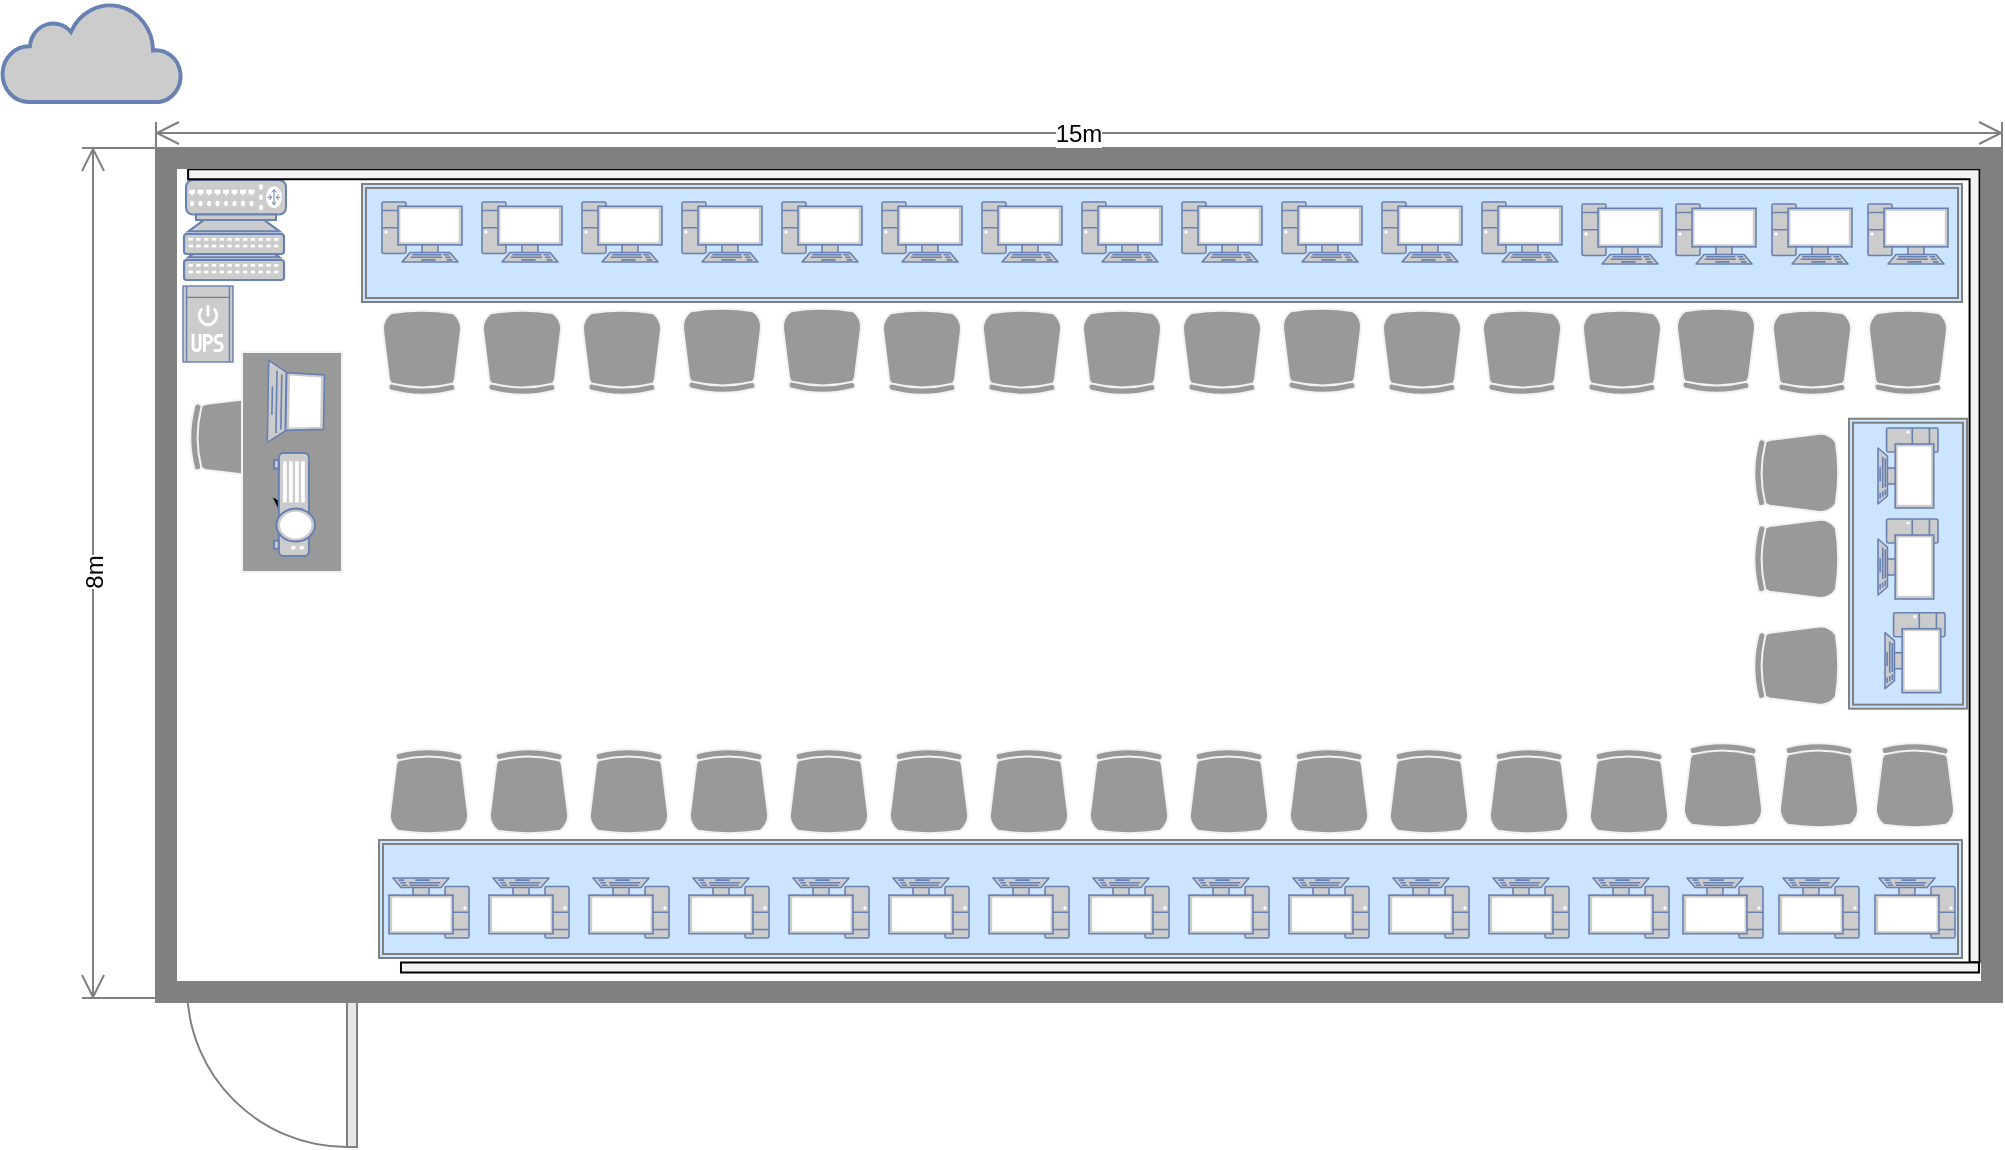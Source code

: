 <mxfile version="20.4.0" type="github" pages="4">
  <diagram id="092m5rQd-aOuq9nqF3iB" name="Equipos">
    <mxGraphModel dx="1935" dy="1623" grid="1" gridSize="10" guides="1" tooltips="1" connect="1" arrows="1" fold="1" page="1" pageScale="1" pageWidth="827" pageHeight="1169" math="0" shadow="0">
      <root>
        <mxCell id="0" />
        <mxCell id="1" parent="0" />
        <mxCell id="2ReXlk3y4bzPwNKiZgkp-1" value="" style="verticalLabelPosition=bottom;html=1;verticalAlign=top;align=center;shape=mxgraph.floorplan.office_chair;shadow=0;strokeColor=#F2F2F2;fillColor=#999999;rotation=-180;" parent="1" vertex="1">
          <mxGeometry x="280" y="144" width="40" height="43" as="geometry" />
        </mxCell>
        <mxCell id="LZub_EQkJrcTjQN1D793-67" value="" style="verticalLabelPosition=bottom;html=1;verticalAlign=top;align=center;shape=mxgraph.floorplan.office_chair;shadow=0;strokeColor=#F2F2F2;fillColor=#999999;rotation=-180;" parent="1" vertex="1">
          <mxGeometry x="230" y="144" width="40" height="43" as="geometry" />
        </mxCell>
        <mxCell id="LZub_EQkJrcTjQN1D793-65" value="" style="verticalLabelPosition=bottom;html=1;verticalAlign=top;align=center;shape=mxgraph.floorplan.office_chair;shadow=0;strokeColor=#F2F2F2;fillColor=#999999;rotation=-180;" parent="1" vertex="1">
          <mxGeometry x="180" y="144" width="40" height="43" as="geometry" />
        </mxCell>
        <mxCell id="LZub_EQkJrcTjQN1D793-60" value="" style="shape=ext;double=1;rounded=0;whiteSpace=wrap;html=1;fillColor=#CCE5FF;strokeColor=#808080;" parent="1" vertex="1">
          <mxGeometry x="178.5" y="409" width="791.5" height="59" as="geometry" />
        </mxCell>
        <mxCell id="LZub_EQkJrcTjQN1D793-52" value="" style="shape=ext;double=1;rounded=0;whiteSpace=wrap;html=1;fillColor=#CCE5FF;strokeColor=#808080;" parent="1" vertex="1">
          <mxGeometry x="170" y="81" width="800" height="59" as="geometry" />
        </mxCell>
        <mxCell id="LZub_EQkJrcTjQN1D793-2" value="" style="fontColor=#0066CC;verticalAlign=top;verticalLabelPosition=bottom;labelPosition=center;align=center;html=1;outlineConnect=0;fillColor=#CCCCCC;strokeColor=#6881B3;gradientColor=none;gradientDirection=north;strokeWidth=2;shape=mxgraph.networks.pc;" parent="1" vertex="1">
          <mxGeometry x="180" y="90" width="40" height="30" as="geometry" />
        </mxCell>
        <mxCell id="LZub_EQkJrcTjQN1D793-3" value="" style="fontColor=#0066CC;verticalAlign=top;verticalLabelPosition=bottom;labelPosition=center;align=center;html=1;outlineConnect=0;fillColor=#CCCCCC;strokeColor=#6881B3;gradientColor=none;gradientDirection=north;strokeWidth=2;shape=mxgraph.networks.pc;" parent="1" vertex="1">
          <mxGeometry x="230" y="90" width="40" height="30" as="geometry" />
        </mxCell>
        <mxCell id="LZub_EQkJrcTjQN1D793-4" value="" style="fontColor=#0066CC;verticalAlign=top;verticalLabelPosition=bottom;labelPosition=center;align=center;html=1;outlineConnect=0;fillColor=#CCCCCC;strokeColor=#6881B3;gradientColor=none;gradientDirection=north;strokeWidth=2;shape=mxgraph.networks.pc;" parent="1" vertex="1">
          <mxGeometry x="280" y="90" width="40" height="30" as="geometry" />
        </mxCell>
        <mxCell id="LZub_EQkJrcTjQN1D793-5" value="" style="fontColor=#0066CC;verticalAlign=top;verticalLabelPosition=bottom;labelPosition=center;align=center;html=1;outlineConnect=0;fillColor=#CCCCCC;strokeColor=#6881B3;gradientColor=none;gradientDirection=north;strokeWidth=2;shape=mxgraph.networks.pc;" parent="1" vertex="1">
          <mxGeometry x="330" y="90" width="40" height="30" as="geometry" />
        </mxCell>
        <mxCell id="LZub_EQkJrcTjQN1D793-6" value="" style="fontColor=#0066CC;verticalAlign=top;verticalLabelPosition=bottom;labelPosition=center;align=center;html=1;outlineConnect=0;fillColor=#CCCCCC;strokeColor=#6881B3;gradientColor=none;gradientDirection=north;strokeWidth=2;shape=mxgraph.networks.pc;" parent="1" vertex="1">
          <mxGeometry x="380" y="90" width="40" height="30" as="geometry" />
        </mxCell>
        <mxCell id="LZub_EQkJrcTjQN1D793-7" value="" style="fontColor=#0066CC;verticalAlign=top;verticalLabelPosition=bottom;labelPosition=center;align=center;html=1;outlineConnect=0;fillColor=#CCCCCC;strokeColor=#6881B3;gradientColor=none;gradientDirection=north;strokeWidth=2;shape=mxgraph.networks.pc;" parent="1" vertex="1">
          <mxGeometry x="430" y="90" width="40" height="30" as="geometry" />
        </mxCell>
        <mxCell id="LZub_EQkJrcTjQN1D793-8" value="" style="fontColor=#0066CC;verticalAlign=top;verticalLabelPosition=bottom;labelPosition=center;align=center;html=1;outlineConnect=0;fillColor=#CCCCCC;strokeColor=#6881B3;gradientColor=none;gradientDirection=north;strokeWidth=2;shape=mxgraph.networks.pc;" parent="1" vertex="1">
          <mxGeometry x="480" y="90" width="40" height="30" as="geometry" />
        </mxCell>
        <mxCell id="LZub_EQkJrcTjQN1D793-9" value="" style="fontColor=#0066CC;verticalAlign=top;verticalLabelPosition=bottom;labelPosition=center;align=center;html=1;outlineConnect=0;fillColor=#CCCCCC;strokeColor=#6881B3;gradientColor=none;gradientDirection=north;strokeWidth=2;shape=mxgraph.networks.pc;" parent="1" vertex="1">
          <mxGeometry x="530" y="90" width="40" height="30" as="geometry" />
        </mxCell>
        <mxCell id="LZub_EQkJrcTjQN1D793-10" value="" style="fontColor=#0066CC;verticalAlign=top;verticalLabelPosition=bottom;labelPosition=center;align=center;html=1;outlineConnect=0;fillColor=#CCCCCC;strokeColor=#6881B3;gradientColor=none;gradientDirection=north;strokeWidth=2;shape=mxgraph.networks.pc;" parent="1" vertex="1">
          <mxGeometry x="580" y="90" width="40" height="30" as="geometry" />
        </mxCell>
        <mxCell id="LZub_EQkJrcTjQN1D793-11" value="" style="fontColor=#0066CC;verticalAlign=top;verticalLabelPosition=bottom;labelPosition=center;align=center;html=1;outlineConnect=0;fillColor=#CCCCCC;strokeColor=#6881B3;gradientColor=none;gradientDirection=north;strokeWidth=2;shape=mxgraph.networks.pc;" parent="1" vertex="1">
          <mxGeometry x="630" y="90" width="40" height="30" as="geometry" />
        </mxCell>
        <mxCell id="LZub_EQkJrcTjQN1D793-12" value="" style="fontColor=#0066CC;verticalAlign=top;verticalLabelPosition=bottom;labelPosition=center;align=center;html=1;outlineConnect=0;fillColor=#CCCCCC;strokeColor=#6881B3;gradientColor=none;gradientDirection=north;strokeWidth=2;shape=mxgraph.networks.pc;" parent="1" vertex="1">
          <mxGeometry x="680" y="90" width="40" height="30" as="geometry" />
        </mxCell>
        <mxCell id="LZub_EQkJrcTjQN1D793-14" value="" style="fontColor=#0066CC;verticalAlign=top;verticalLabelPosition=bottom;labelPosition=center;align=center;html=1;outlineConnect=0;fillColor=#CCCCCC;strokeColor=#6881B3;gradientColor=none;gradientDirection=north;strokeWidth=2;shape=mxgraph.networks.pc;" parent="1" vertex="1">
          <mxGeometry x="730" y="90" width="40" height="30" as="geometry" />
        </mxCell>
        <mxCell id="LZub_EQkJrcTjQN1D793-15" value="" style="fontColor=#0066CC;verticalAlign=top;verticalLabelPosition=bottom;labelPosition=center;align=center;html=1;outlineConnect=0;fillColor=#CCCCCC;strokeColor=#6881B3;gradientColor=none;gradientDirection=north;strokeWidth=2;shape=mxgraph.networks.pc;rotation=-180;" parent="1" vertex="1">
          <mxGeometry x="183.5" y="428" width="40" height="30" as="geometry" />
        </mxCell>
        <mxCell id="LZub_EQkJrcTjQN1D793-16" value="" style="fontColor=#0066CC;verticalAlign=top;verticalLabelPosition=bottom;labelPosition=center;align=center;html=1;outlineConnect=0;fillColor=#CCCCCC;strokeColor=#6881B3;gradientColor=none;gradientDirection=north;strokeWidth=2;shape=mxgraph.networks.pc;rotation=-180;" parent="1" vertex="1">
          <mxGeometry x="233.5" y="428" width="40" height="30" as="geometry" />
        </mxCell>
        <mxCell id="LZub_EQkJrcTjQN1D793-17" value="" style="fontColor=#0066CC;verticalAlign=top;verticalLabelPosition=bottom;labelPosition=center;align=center;html=1;outlineConnect=0;fillColor=#CCCCCC;strokeColor=#6881B3;gradientColor=none;gradientDirection=north;strokeWidth=2;shape=mxgraph.networks.pc;rotation=-180;" parent="1" vertex="1">
          <mxGeometry x="283.5" y="428" width="40" height="30" as="geometry" />
        </mxCell>
        <mxCell id="LZub_EQkJrcTjQN1D793-18" value="" style="fontColor=#0066CC;verticalAlign=top;verticalLabelPosition=bottom;labelPosition=center;align=center;html=1;outlineConnect=0;fillColor=#CCCCCC;strokeColor=#6881B3;gradientColor=none;gradientDirection=north;strokeWidth=2;shape=mxgraph.networks.pc;rotation=-180;" parent="1" vertex="1">
          <mxGeometry x="333.5" y="428" width="40" height="30" as="geometry" />
        </mxCell>
        <mxCell id="LZub_EQkJrcTjQN1D793-19" value="" style="fontColor=#0066CC;verticalAlign=top;verticalLabelPosition=bottom;labelPosition=center;align=center;html=1;outlineConnect=0;fillColor=#CCCCCC;strokeColor=#6881B3;gradientColor=none;gradientDirection=north;strokeWidth=2;shape=mxgraph.networks.pc;rotation=-180;" parent="1" vertex="1">
          <mxGeometry x="383.5" y="428" width="40" height="30" as="geometry" />
        </mxCell>
        <mxCell id="LZub_EQkJrcTjQN1D793-20" value="" style="fontColor=#0066CC;verticalAlign=top;verticalLabelPosition=bottom;labelPosition=center;align=center;html=1;outlineConnect=0;fillColor=#CCCCCC;strokeColor=#6881B3;gradientColor=none;gradientDirection=north;strokeWidth=2;shape=mxgraph.networks.pc;rotation=-180;" parent="1" vertex="1">
          <mxGeometry x="433.5" y="428" width="40" height="30" as="geometry" />
        </mxCell>
        <mxCell id="LZub_EQkJrcTjQN1D793-21" value="" style="fontColor=#0066CC;verticalAlign=top;verticalLabelPosition=bottom;labelPosition=center;align=center;html=1;outlineConnect=0;fillColor=#CCCCCC;strokeColor=#6881B3;gradientColor=none;gradientDirection=north;strokeWidth=2;shape=mxgraph.networks.pc;rotation=-180;" parent="1" vertex="1">
          <mxGeometry x="483.5" y="428" width="40" height="30" as="geometry" />
        </mxCell>
        <mxCell id="LZub_EQkJrcTjQN1D793-22" value="" style="fontColor=#0066CC;verticalAlign=top;verticalLabelPosition=bottom;labelPosition=center;align=center;html=1;outlineConnect=0;fillColor=#CCCCCC;strokeColor=#6881B3;gradientColor=none;gradientDirection=north;strokeWidth=2;shape=mxgraph.networks.pc;rotation=-180;" parent="1" vertex="1">
          <mxGeometry x="533.5" y="428" width="40" height="30" as="geometry" />
        </mxCell>
        <mxCell id="LZub_EQkJrcTjQN1D793-23" value="" style="fontColor=#0066CC;verticalAlign=top;verticalLabelPosition=bottom;labelPosition=center;align=center;html=1;outlineConnect=0;fillColor=#CCCCCC;strokeColor=#6881B3;gradientColor=none;gradientDirection=north;strokeWidth=2;shape=mxgraph.networks.pc;rotation=-180;" parent="1" vertex="1">
          <mxGeometry x="583.5" y="428" width="40" height="30" as="geometry" />
        </mxCell>
        <mxCell id="LZub_EQkJrcTjQN1D793-24" value="" style="fontColor=#0066CC;verticalAlign=top;verticalLabelPosition=bottom;labelPosition=center;align=center;html=1;outlineConnect=0;fillColor=#CCCCCC;strokeColor=#6881B3;gradientColor=none;gradientDirection=north;strokeWidth=2;shape=mxgraph.networks.pc;rotation=-180;" parent="1" vertex="1">
          <mxGeometry x="633.5" y="428" width="40" height="30" as="geometry" />
        </mxCell>
        <mxCell id="LZub_EQkJrcTjQN1D793-25" value="" style="fontColor=#0066CC;verticalAlign=top;verticalLabelPosition=bottom;labelPosition=center;align=center;html=1;outlineConnect=0;fillColor=#CCCCCC;strokeColor=#6881B3;gradientColor=none;gradientDirection=north;strokeWidth=2;shape=mxgraph.networks.pc;rotation=-180;" parent="1" vertex="1">
          <mxGeometry x="683.5" y="428" width="40" height="30" as="geometry" />
        </mxCell>
        <mxCell id="LZub_EQkJrcTjQN1D793-26" value="" style="fontColor=#0066CC;verticalAlign=top;verticalLabelPosition=bottom;labelPosition=center;align=center;html=1;outlineConnect=0;fillColor=#CCCCCC;strokeColor=#6881B3;gradientColor=none;gradientDirection=north;strokeWidth=2;shape=mxgraph.networks.pc;rotation=-180;" parent="1" vertex="1">
          <mxGeometry x="733.5" y="428" width="40" height="30" as="geometry" />
        </mxCell>
        <mxCell id="LZub_EQkJrcTjQN1D793-33" value="" style="fontColor=#0066CC;verticalAlign=top;verticalLabelPosition=bottom;labelPosition=center;align=center;html=1;outlineConnect=0;fillColor=#CCCCCC;strokeColor=#6881B3;gradientColor=none;gradientDirection=north;strokeWidth=2;shape=mxgraph.networks.patch_panel;" parent="1" vertex="1">
          <mxGeometry x="81" y="109" width="50" height="20" as="geometry" />
        </mxCell>
        <mxCell id="LZub_EQkJrcTjQN1D793-27" value="" style="fontColor=#0066CC;verticalAlign=top;verticalLabelPosition=bottom;labelPosition=center;align=center;html=1;outlineConnect=0;fillColor=#CCCCCC;strokeColor=#6881B3;gradientColor=none;gradientDirection=north;strokeWidth=2;shape=mxgraph.networks.patch_panel;" parent="1" vertex="1">
          <mxGeometry x="81" y="96" width="50" height="20" as="geometry" />
        </mxCell>
        <mxCell id="LZub_EQkJrcTjQN1D793-31" value="" style="fontColor=#0066CC;verticalAlign=top;verticalLabelPosition=bottom;labelPosition=center;align=center;html=1;outlineConnect=0;fillColor=#CCCCCC;strokeColor=#6881B3;gradientColor=none;gradientDirection=north;strokeWidth=2;shape=mxgraph.networks.router;" parent="1" vertex="1">
          <mxGeometry x="82" y="79" width="50" height="20" as="geometry" />
        </mxCell>
        <mxCell id="LZub_EQkJrcTjQN1D793-34" value="" style="html=1;outlineConnect=0;fillColor=#CCCCCC;strokeColor=#6881B3;gradientColor=none;gradientDirection=north;strokeWidth=2;shape=mxgraph.networks.cloud;fontColor=#ffffff;" parent="1" vertex="1">
          <mxGeometry x="-10" y="-10" width="90" height="50" as="geometry" />
        </mxCell>
        <mxCell id="LZub_EQkJrcTjQN1D793-36" value="" style="shape=corner;whiteSpace=wrap;html=1;rotation=90;dx=5;dy=5;fillColor=#f2f2f2;" parent="1" vertex="1">
          <mxGeometry x="332.69" y="-175.96" width="396.47" height="895.73" as="geometry" />
        </mxCell>
        <mxCell id="LZub_EQkJrcTjQN1D793-41" value="" style="shape=corner;whiteSpace=wrap;html=1;rotation=-90;dx=5;dy=5;fillColor=#F2F2F2;" parent="1" vertex="1">
          <mxGeometry x="581.45" y="78.23" width="5.07" height="788.99" as="geometry" />
        </mxCell>
        <mxCell id="LZub_EQkJrcTjQN1D793-57" value="" style="verticalLabelPosition=bottom;html=1;verticalAlign=top;align=center;shape=mxgraph.floorplan.doorLeft;aspect=fixed;strokeColor=#808080;fillColor=#E6E6E6;rotation=90;" parent="1" vertex="1">
          <mxGeometry x="85" y="480" width="80" height="85" as="geometry" />
        </mxCell>
        <mxCell id="LZub_EQkJrcTjQN1D793-58" value="" style="verticalLabelPosition=bottom;html=1;verticalAlign=top;align=center;shape=mxgraph.floorplan.room;fillColor=strokeColor;strokeColor=#808080;" parent="1" vertex="1">
          <mxGeometry x="67" y="63" width="923" height="427" as="geometry" />
        </mxCell>
        <mxCell id="LZub_EQkJrcTjQN1D793-59" value="15m" style="shape=dimension;direction=west;whiteSpace=wrap;html=1;align=center;points=[];verticalAlign=top;spacingTop=-8;labelBackgroundColor=#ffffff;strokeColor=#808080;fillColor=#E6E6E6;" parent="1" vertex="1">
          <mxGeometry x="67" y="50" width="923" height="40" as="geometry" />
        </mxCell>
        <mxCell id="LZub_EQkJrcTjQN1D793-62" value="" style="verticalLabelPosition=bottom;html=1;verticalAlign=top;align=center;shape=mxgraph.floorplan.office_chair;shadow=0;strokeColor=#F2F2F2;fillColor=#999999;rotation=-90;" parent="1" vertex="1">
          <mxGeometry x="85" y="186" width="40" height="43" as="geometry" />
        </mxCell>
        <mxCell id="LZub_EQkJrcTjQN1D793-63" value="" style="shape=rect;shadow=0;strokeColor=#F2F2F2;fillColor=#999999;rotation=-90;" parent="1" vertex="1">
          <mxGeometry x="80" y="195" width="110" height="50" as="geometry" />
        </mxCell>
        <mxCell id="LZub_EQkJrcTjQN1D793-70" value="8m" style="shape=dimension;direction=west;whiteSpace=wrap;html=1;align=center;points=[];verticalAlign=top;spacingTop=-8;labelBackgroundColor=#ffffff;strokeColor=#808080;fillColor=#E6E6E6;rotation=-90;" parent="1" vertex="1">
          <mxGeometry x="-162.5" y="255.5" width="425" height="40" as="geometry" />
        </mxCell>
        <mxCell id="LZub_EQkJrcTjQN1D793-72" value="" style="edgeStyle=orthogonalEdgeStyle;rounded=0;orthogonalLoop=1;jettySize=auto;html=1;" parent="1" edge="1">
          <mxGeometry relative="1" as="geometry">
            <mxPoint x="130" y="224.5" as="sourcePoint" />
            <mxPoint x="130" y="247" as="targetPoint" />
          </mxGeometry>
        </mxCell>
        <mxCell id="LZub_EQkJrcTjQN1D793-73" value="" style="fontColor=#0066CC;verticalAlign=top;verticalLabelPosition=bottom;labelPosition=center;align=center;html=1;outlineConnect=0;fillColor=#CCCCCC;strokeColor=#6881B3;gradientColor=none;gradientDirection=north;strokeWidth=2;shape=mxgraph.networks.video_projector;rotation=90;" parent="1" vertex="1">
          <mxGeometry x="110.5" y="231" width="51.5" height="20.5" as="geometry" />
        </mxCell>
        <mxCell id="LZub_EQkJrcTjQN1D793-74" value="" style="fontColor=#0066CC;verticalAlign=top;verticalLabelPosition=bottom;labelPosition=center;align=center;html=1;outlineConnect=0;fillColor=#CCCCCC;strokeColor=#6881B3;gradientColor=none;gradientDirection=north;strokeWidth=2;shape=mxgraph.networks.laptop;rotation=91;" parent="1" vertex="1">
          <mxGeometry x="116.5" y="175.91" width="41" height="28" as="geometry" />
        </mxCell>
        <mxCell id="LZub_EQkJrcTjQN1D793-75" value="" style="fontColor=#0066CC;verticalAlign=top;verticalLabelPosition=bottom;labelPosition=center;align=center;html=1;outlineConnect=0;fillColor=#CCCCCC;strokeColor=#6881B3;gradientColor=none;gradientDirection=north;strokeWidth=2;shape=mxgraph.networks.ups_small;" parent="1" vertex="1">
          <mxGeometry x="80.5" y="132" width="25" height="38" as="geometry" />
        </mxCell>
        <mxCell id="2ReXlk3y4bzPwNKiZgkp-2" value="" style="verticalLabelPosition=bottom;html=1;verticalAlign=top;align=center;shape=mxgraph.floorplan.office_chair;shadow=0;strokeColor=#F2F2F2;fillColor=#999999;rotation=-180;" parent="1" vertex="1">
          <mxGeometry x="330" y="143" width="40" height="43" as="geometry" />
        </mxCell>
        <mxCell id="2ReXlk3y4bzPwNKiZgkp-3" value="" style="verticalLabelPosition=bottom;html=1;verticalAlign=top;align=center;shape=mxgraph.floorplan.office_chair;shadow=0;strokeColor=#F2F2F2;fillColor=#999999;rotation=-180;" parent="1" vertex="1">
          <mxGeometry x="380" y="143" width="40" height="43" as="geometry" />
        </mxCell>
        <mxCell id="2ReXlk3y4bzPwNKiZgkp-4" value="" style="verticalLabelPosition=bottom;html=1;verticalAlign=top;align=center;shape=mxgraph.floorplan.office_chair;shadow=0;strokeColor=#F2F2F2;fillColor=#999999;rotation=-180;" parent="1" vertex="1">
          <mxGeometry x="430" y="144" width="40" height="43" as="geometry" />
        </mxCell>
        <mxCell id="2ReXlk3y4bzPwNKiZgkp-5" value="" style="verticalLabelPosition=bottom;html=1;verticalAlign=top;align=center;shape=mxgraph.floorplan.office_chair;shadow=0;strokeColor=#F2F2F2;fillColor=#999999;rotation=-180;" parent="1" vertex="1">
          <mxGeometry x="480" y="144" width="40" height="43" as="geometry" />
        </mxCell>
        <mxCell id="2ReXlk3y4bzPwNKiZgkp-6" value="" style="verticalLabelPosition=bottom;html=1;verticalAlign=top;align=center;shape=mxgraph.floorplan.office_chair;shadow=0;strokeColor=#F2F2F2;fillColor=#999999;rotation=-180;" parent="1" vertex="1">
          <mxGeometry x="530" y="144" width="40" height="43" as="geometry" />
        </mxCell>
        <mxCell id="2ReXlk3y4bzPwNKiZgkp-7" value="" style="verticalLabelPosition=bottom;html=1;verticalAlign=top;align=center;shape=mxgraph.floorplan.office_chair;shadow=0;strokeColor=#F2F2F2;fillColor=#999999;rotation=-180;" parent="1" vertex="1">
          <mxGeometry x="580" y="144" width="40" height="43" as="geometry" />
        </mxCell>
        <mxCell id="2ReXlk3y4bzPwNKiZgkp-8" value="" style="verticalLabelPosition=bottom;html=1;verticalAlign=top;align=center;shape=mxgraph.floorplan.office_chair;shadow=0;strokeColor=#F2F2F2;fillColor=#999999;rotation=-180;" parent="1" vertex="1">
          <mxGeometry x="630" y="143" width="40" height="43" as="geometry" />
        </mxCell>
        <mxCell id="2ReXlk3y4bzPwNKiZgkp-9" value="" style="verticalLabelPosition=bottom;html=1;verticalAlign=top;align=center;shape=mxgraph.floorplan.office_chair;shadow=0;strokeColor=#F2F2F2;fillColor=#999999;rotation=-180;" parent="1" vertex="1">
          <mxGeometry x="680" y="144" width="40" height="43" as="geometry" />
        </mxCell>
        <mxCell id="2ReXlk3y4bzPwNKiZgkp-10" value="" style="verticalLabelPosition=bottom;html=1;verticalAlign=top;align=center;shape=mxgraph.floorplan.office_chair;shadow=0;strokeColor=#F2F2F2;fillColor=#999999;rotation=-180;" parent="1" vertex="1">
          <mxGeometry x="730" y="144" width="40" height="43" as="geometry" />
        </mxCell>
        <mxCell id="2ReXlk3y4bzPwNKiZgkp-12" value="" style="fontColor=#0066CC;verticalAlign=top;verticalLabelPosition=bottom;labelPosition=center;align=center;html=1;outlineConnect=0;fillColor=#CCCCCC;strokeColor=#6881B3;gradientColor=none;gradientDirection=north;strokeWidth=2;shape=mxgraph.networks.pc;" parent="1" vertex="1">
          <mxGeometry x="780" y="91" width="40" height="30" as="geometry" />
        </mxCell>
        <mxCell id="2ReXlk3y4bzPwNKiZgkp-13" value="" style="fontColor=#0066CC;verticalAlign=top;verticalLabelPosition=bottom;labelPosition=center;align=center;html=1;outlineConnect=0;fillColor=#CCCCCC;strokeColor=#6881B3;gradientColor=none;gradientDirection=north;strokeWidth=2;shape=mxgraph.networks.pc;" parent="1" vertex="1">
          <mxGeometry x="827" y="91" width="40" height="30" as="geometry" />
        </mxCell>
        <mxCell id="2ReXlk3y4bzPwNKiZgkp-14" value="" style="verticalLabelPosition=bottom;html=1;verticalAlign=top;align=center;shape=mxgraph.floorplan.office_chair;shadow=0;strokeColor=#F2F2F2;fillColor=#999999;rotation=-180;" parent="1" vertex="1">
          <mxGeometry x="780" y="144" width="40" height="43" as="geometry" />
        </mxCell>
        <mxCell id="2ReXlk3y4bzPwNKiZgkp-15" value="" style="verticalLabelPosition=bottom;html=1;verticalAlign=top;align=center;shape=mxgraph.floorplan.office_chair;shadow=0;strokeColor=#F2F2F2;fillColor=#999999;rotation=-180;" parent="1" vertex="1">
          <mxGeometry x="827" y="143" width="40" height="43" as="geometry" />
        </mxCell>
        <mxCell id="2ReXlk3y4bzPwNKiZgkp-16" value="" style="fontColor=#0066CC;verticalAlign=top;verticalLabelPosition=bottom;labelPosition=center;align=center;html=1;outlineConnect=0;fillColor=#CCCCCC;strokeColor=#6881B3;gradientColor=none;gradientDirection=north;strokeWidth=2;shape=mxgraph.networks.pc;" parent="1" vertex="1">
          <mxGeometry x="875" y="91" width="40" height="30" as="geometry" />
        </mxCell>
        <mxCell id="2ReXlk3y4bzPwNKiZgkp-17" value="" style="fontColor=#0066CC;verticalAlign=top;verticalLabelPosition=bottom;labelPosition=center;align=center;html=1;outlineConnect=0;fillColor=#CCCCCC;strokeColor=#6881B3;gradientColor=none;gradientDirection=north;strokeWidth=2;shape=mxgraph.networks.pc;" parent="1" vertex="1">
          <mxGeometry x="923" y="91" width="40" height="30" as="geometry" />
        </mxCell>
        <mxCell id="2ReXlk3y4bzPwNKiZgkp-18" value="" style="verticalLabelPosition=bottom;html=1;verticalAlign=top;align=center;shape=mxgraph.floorplan.office_chair;shadow=0;strokeColor=#F2F2F2;fillColor=#999999;rotation=-180;" parent="1" vertex="1">
          <mxGeometry x="875" y="144" width="40" height="43" as="geometry" />
        </mxCell>
        <mxCell id="2ReXlk3y4bzPwNKiZgkp-19" value="" style="verticalLabelPosition=bottom;html=1;verticalAlign=top;align=center;shape=mxgraph.floorplan.office_chair;shadow=0;strokeColor=#F2F2F2;fillColor=#999999;rotation=-180;" parent="1" vertex="1">
          <mxGeometry x="923" y="144" width="40" height="43" as="geometry" />
        </mxCell>
        <mxCell id="2ReXlk3y4bzPwNKiZgkp-20" value="" style="fontColor=#0066CC;verticalAlign=top;verticalLabelPosition=bottom;labelPosition=center;align=center;html=1;outlineConnect=0;fillColor=#CCCCCC;strokeColor=#6881B3;gradientColor=none;gradientDirection=north;strokeWidth=2;shape=mxgraph.networks.pc;rotation=-180;" parent="1" vertex="1">
          <mxGeometry x="783.5" y="428" width="40" height="30" as="geometry" />
        </mxCell>
        <mxCell id="2ReXlk3y4bzPwNKiZgkp-21" value="" style="fontColor=#0066CC;verticalAlign=top;verticalLabelPosition=bottom;labelPosition=center;align=center;html=1;outlineConnect=0;fillColor=#CCCCCC;strokeColor=#6881B3;gradientColor=none;gradientDirection=north;strokeWidth=2;shape=mxgraph.networks.pc;rotation=-180;" parent="1" vertex="1">
          <mxGeometry x="830.5" y="428" width="40" height="30" as="geometry" />
        </mxCell>
        <mxCell id="2ReXlk3y4bzPwNKiZgkp-22" value="" style="fontColor=#0066CC;verticalAlign=top;verticalLabelPosition=bottom;labelPosition=center;align=center;html=1;outlineConnect=0;fillColor=#CCCCCC;strokeColor=#6881B3;gradientColor=none;gradientDirection=north;strokeWidth=2;shape=mxgraph.networks.pc;rotation=-180;" parent="1" vertex="1">
          <mxGeometry x="878.5" y="428" width="40" height="30" as="geometry" />
        </mxCell>
        <mxCell id="2ReXlk3y4bzPwNKiZgkp-23" value="" style="fontColor=#0066CC;verticalAlign=top;verticalLabelPosition=bottom;labelPosition=center;align=center;html=1;outlineConnect=0;fillColor=#CCCCCC;strokeColor=#6881B3;gradientColor=none;gradientDirection=north;strokeWidth=2;shape=mxgraph.networks.pc;rotation=-180;" parent="1" vertex="1">
          <mxGeometry x="926.5" y="428" width="40" height="30" as="geometry" />
        </mxCell>
        <mxCell id="2ReXlk3y4bzPwNKiZgkp-24" value="" style="verticalLabelPosition=bottom;html=1;verticalAlign=top;align=center;shape=mxgraph.floorplan.office_chair;shadow=0;strokeColor=#F2F2F2;fillColor=#999999;rotation=0;" parent="1" vertex="1">
          <mxGeometry x="183.5" y="363" width="40" height="43" as="geometry" />
        </mxCell>
        <mxCell id="2ReXlk3y4bzPwNKiZgkp-25" value="" style="verticalLabelPosition=bottom;html=1;verticalAlign=top;align=center;shape=mxgraph.floorplan.office_chair;shadow=0;strokeColor=#F2F2F2;fillColor=#999999;rotation=0;" parent="1" vertex="1">
          <mxGeometry x="233.5" y="363" width="40" height="43" as="geometry" />
        </mxCell>
        <mxCell id="2ReXlk3y4bzPwNKiZgkp-26" value="" style="verticalLabelPosition=bottom;html=1;verticalAlign=top;align=center;shape=mxgraph.floorplan.office_chair;shadow=0;strokeColor=#F2F2F2;fillColor=#999999;rotation=0;" parent="1" vertex="1">
          <mxGeometry x="283.5" y="363" width="40" height="43" as="geometry" />
        </mxCell>
        <mxCell id="2ReXlk3y4bzPwNKiZgkp-27" value="" style="verticalLabelPosition=bottom;html=1;verticalAlign=top;align=center;shape=mxgraph.floorplan.office_chair;shadow=0;strokeColor=#F2F2F2;fillColor=#999999;rotation=0;" parent="1" vertex="1">
          <mxGeometry x="333.5" y="363" width="40" height="43" as="geometry" />
        </mxCell>
        <mxCell id="2ReXlk3y4bzPwNKiZgkp-28" value="" style="verticalLabelPosition=bottom;html=1;verticalAlign=top;align=center;shape=mxgraph.floorplan.office_chair;shadow=0;strokeColor=#F2F2F2;fillColor=#999999;rotation=0;" parent="1" vertex="1">
          <mxGeometry x="383.5" y="363" width="40" height="43" as="geometry" />
        </mxCell>
        <mxCell id="2ReXlk3y4bzPwNKiZgkp-29" value="" style="verticalLabelPosition=bottom;html=1;verticalAlign=top;align=center;shape=mxgraph.floorplan.office_chair;shadow=0;strokeColor=#F2F2F2;fillColor=#999999;rotation=0;" parent="1" vertex="1">
          <mxGeometry x="433.5" y="363" width="40" height="43" as="geometry" />
        </mxCell>
        <mxCell id="2ReXlk3y4bzPwNKiZgkp-30" value="" style="verticalLabelPosition=bottom;html=1;verticalAlign=top;align=center;shape=mxgraph.floorplan.office_chair;shadow=0;strokeColor=#F2F2F2;fillColor=#999999;rotation=0;" parent="1" vertex="1">
          <mxGeometry x="483.5" y="363" width="40" height="43" as="geometry" />
        </mxCell>
        <mxCell id="2ReXlk3y4bzPwNKiZgkp-31" value="" style="verticalLabelPosition=bottom;html=1;verticalAlign=top;align=center;shape=mxgraph.floorplan.office_chair;shadow=0;strokeColor=#F2F2F2;fillColor=#999999;rotation=0;" parent="1" vertex="1">
          <mxGeometry x="533.5" y="363" width="40" height="43" as="geometry" />
        </mxCell>
        <mxCell id="2ReXlk3y4bzPwNKiZgkp-32" value="" style="verticalLabelPosition=bottom;html=1;verticalAlign=top;align=center;shape=mxgraph.floorplan.office_chair;shadow=0;strokeColor=#F2F2F2;fillColor=#999999;rotation=0;" parent="1" vertex="1">
          <mxGeometry x="583.5" y="363" width="40" height="43" as="geometry" />
        </mxCell>
        <mxCell id="2ReXlk3y4bzPwNKiZgkp-33" value="" style="verticalLabelPosition=bottom;html=1;verticalAlign=top;align=center;shape=mxgraph.floorplan.office_chair;shadow=0;strokeColor=#F2F2F2;fillColor=#999999;rotation=0;" parent="1" vertex="1">
          <mxGeometry x="633.5" y="363" width="40" height="43" as="geometry" />
        </mxCell>
        <mxCell id="2ReXlk3y4bzPwNKiZgkp-34" value="" style="verticalLabelPosition=bottom;html=1;verticalAlign=top;align=center;shape=mxgraph.floorplan.office_chair;shadow=0;strokeColor=#F2F2F2;fillColor=#999999;rotation=0;" parent="1" vertex="1">
          <mxGeometry x="683.5" y="363" width="40" height="43" as="geometry" />
        </mxCell>
        <mxCell id="2ReXlk3y4bzPwNKiZgkp-35" value="" style="verticalLabelPosition=bottom;html=1;verticalAlign=top;align=center;shape=mxgraph.floorplan.office_chair;shadow=0;strokeColor=#F2F2F2;fillColor=#999999;rotation=0;" parent="1" vertex="1">
          <mxGeometry x="733.5" y="363" width="40" height="43" as="geometry" />
        </mxCell>
        <mxCell id="2ReXlk3y4bzPwNKiZgkp-36" value="" style="verticalLabelPosition=bottom;html=1;verticalAlign=top;align=center;shape=mxgraph.floorplan.office_chair;shadow=0;strokeColor=#F2F2F2;fillColor=#999999;rotation=0;" parent="1" vertex="1">
          <mxGeometry x="783.5" y="363" width="40" height="43" as="geometry" />
        </mxCell>
        <mxCell id="2ReXlk3y4bzPwNKiZgkp-37" value="" style="verticalLabelPosition=bottom;html=1;verticalAlign=top;align=center;shape=mxgraph.floorplan.office_chair;shadow=0;strokeColor=#F2F2F2;fillColor=#999999;rotation=0;" parent="1" vertex="1">
          <mxGeometry x="830.5" y="360" width="40" height="43" as="geometry" />
        </mxCell>
        <mxCell id="2ReXlk3y4bzPwNKiZgkp-38" value="" style="verticalLabelPosition=bottom;html=1;verticalAlign=top;align=center;shape=mxgraph.floorplan.office_chair;shadow=0;strokeColor=#F2F2F2;fillColor=#999999;rotation=0;" parent="1" vertex="1">
          <mxGeometry x="878.5" y="360" width="40" height="43" as="geometry" />
        </mxCell>
        <mxCell id="2ReXlk3y4bzPwNKiZgkp-39" value="" style="verticalLabelPosition=bottom;html=1;verticalAlign=top;align=center;shape=mxgraph.floorplan.office_chair;shadow=0;strokeColor=#F2F2F2;fillColor=#999999;rotation=0;" parent="1" vertex="1">
          <mxGeometry x="926.5" y="360" width="40" height="43" as="geometry" />
        </mxCell>
        <mxCell id="2ReXlk3y4bzPwNKiZgkp-40" value="" style="shape=ext;double=1;rounded=0;whiteSpace=wrap;html=1;fillColor=#CCE5FF;strokeColor=#808080;rotation=90;" parent="1" vertex="1">
          <mxGeometry x="870.52" y="241.35" width="144.97" height="59" as="geometry" />
        </mxCell>
        <mxCell id="2ReXlk3y4bzPwNKiZgkp-41" value="" style="fontColor=#0066CC;verticalAlign=top;verticalLabelPosition=bottom;labelPosition=center;align=center;html=1;outlineConnect=0;fillColor=#CCCCCC;strokeColor=#6881B3;gradientColor=none;gradientDirection=north;strokeWidth=2;shape=mxgraph.networks.pc;rotation=90;" parent="1" vertex="1">
          <mxGeometry x="923" y="208" width="40" height="30" as="geometry" />
        </mxCell>
        <mxCell id="2ReXlk3y4bzPwNKiZgkp-42" value="" style="fontColor=#0066CC;verticalAlign=top;verticalLabelPosition=bottom;labelPosition=center;align=center;html=1;outlineConnect=0;fillColor=#CCCCCC;strokeColor=#6881B3;gradientColor=none;gradientDirection=north;strokeWidth=2;shape=mxgraph.networks.pc;rotation=90;" parent="1" vertex="1">
          <mxGeometry x="923" y="253.5" width="40" height="30" as="geometry" />
        </mxCell>
        <mxCell id="2ReXlk3y4bzPwNKiZgkp-43" value="" style="verticalLabelPosition=bottom;html=1;verticalAlign=top;align=center;shape=mxgraph.floorplan.office_chair;shadow=0;strokeColor=#F2F2F2;fillColor=#999999;rotation=-90;" parent="1" vertex="1">
          <mxGeometry x="867" y="203.91" width="40" height="43" as="geometry" />
        </mxCell>
        <mxCell id="2ReXlk3y4bzPwNKiZgkp-44" value="" style="verticalLabelPosition=bottom;html=1;verticalAlign=top;align=center;shape=mxgraph.floorplan.office_chair;shadow=0;strokeColor=#F2F2F2;fillColor=#999999;rotation=-90;" parent="1" vertex="1">
          <mxGeometry x="867" y="246.91" width="40" height="43" as="geometry" />
        </mxCell>
        <mxCell id="2ReXlk3y4bzPwNKiZgkp-46" value="" style="verticalLabelPosition=bottom;html=1;verticalAlign=top;align=center;shape=mxgraph.floorplan.office_chair;shadow=0;strokeColor=#F2F2F2;fillColor=#999999;rotation=-90;" parent="1" vertex="1">
          <mxGeometry x="867" y="300.35" width="40" height="43" as="geometry" />
        </mxCell>
        <mxCell id="2ReXlk3y4bzPwNKiZgkp-47" value="" style="fontColor=#0066CC;verticalAlign=top;verticalLabelPosition=bottom;labelPosition=center;align=center;html=1;outlineConnect=0;fillColor=#CCCCCC;strokeColor=#6881B3;gradientColor=none;gradientDirection=north;strokeWidth=2;shape=mxgraph.networks.pc;rotation=90;" parent="1" vertex="1">
          <mxGeometry x="926.5" y="300.35" width="40" height="30" as="geometry" />
        </mxCell>
      </root>
    </mxGraphModel>
  </diagram>
  <diagram id="A-5Sj8NnsiIFAZtPlI5I" name="Infraestructura">
    <mxGraphModel dx="1108" dy="454" grid="1" gridSize="10" guides="1" tooltips="1" connect="1" arrows="1" fold="1" page="1" pageScale="1" pageWidth="827" pageHeight="1169" math="0" shadow="0">
      <root>
        <mxCell id="0" />
        <mxCell id="1" parent="0" />
        <mxCell id="GVDrSvMfx5WwFb-33VbS-1" value="" style="verticalLabelPosition=bottom;html=1;verticalAlign=top;align=center;shape=mxgraph.floorplan.doorLeft;aspect=fixed;strokeColor=#808080;fillColor=#E6E6E6;rotation=90;" parent="1" vertex="1">
          <mxGeometry x="85" y="480" width="80" height="85" as="geometry" />
        </mxCell>
        <mxCell id="GVDrSvMfx5WwFb-33VbS-2" value="" style="verticalLabelPosition=bottom;html=1;verticalAlign=top;align=center;shape=mxgraph.floorplan.room;fillColor=strokeColor;strokeColor=#808080;" parent="1" vertex="1">
          <mxGeometry x="67" y="63" width="923" height="427" as="geometry" />
        </mxCell>
        <mxCell id="GVDrSvMfx5WwFb-33VbS-3" value="15m" style="shape=dimension;direction=west;whiteSpace=wrap;html=1;align=center;points=[];verticalAlign=top;spacingTop=-8;labelBackgroundColor=#ffffff;strokeColor=#808080;fillColor=#E6E6E6;" parent="1" vertex="1">
          <mxGeometry x="67" y="50" width="923" height="40" as="geometry" />
        </mxCell>
        <mxCell id="GVDrSvMfx5WwFb-33VbS-4" value="8m" style="shape=dimension;direction=west;whiteSpace=wrap;html=1;align=center;points=[];verticalAlign=top;spacingTop=-8;labelBackgroundColor=#ffffff;strokeColor=#808080;fillColor=#E6E6E6;rotation=-90;" parent="1" vertex="1">
          <mxGeometry x="-162.5" y="255.5" width="425" height="40" as="geometry" />
        </mxCell>
        <mxCell id="XyixVP5wlCdGNTKpqwzD-1" value="" style="shape=ext;double=1;rounded=0;whiteSpace=wrap;html=1;fillColor=#CCE5FF;strokeColor=#808080;" parent="1" vertex="1">
          <mxGeometry x="178.5" y="409" width="791.5" height="59" as="geometry" />
        </mxCell>
        <mxCell id="XyixVP5wlCdGNTKpqwzD-2" value="" style="shape=ext;double=1;rounded=0;whiteSpace=wrap;html=1;fillColor=#CCE5FF;strokeColor=#808080;" parent="1" vertex="1">
          <mxGeometry x="170" y="81" width="800" height="59" as="geometry" />
        </mxCell>
        <mxCell id="XyixVP5wlCdGNTKpqwzD-3" value="" style="verticalLabelPosition=bottom;html=1;verticalAlign=top;align=center;shape=mxgraph.floorplan.office_chair;shadow=0;strokeColor=#F2F2F2;fillColor=#999999;rotation=-90;" parent="1" vertex="1">
          <mxGeometry x="85" y="186" width="40" height="43" as="geometry" />
        </mxCell>
        <mxCell id="XyixVP5wlCdGNTKpqwzD-4" value="" style="shape=rect;shadow=0;strokeColor=#F2F2F2;fillColor=#999999;rotation=-90;" parent="1" vertex="1">
          <mxGeometry x="80" y="195" width="110" height="50" as="geometry" />
        </mxCell>
        <mxCell id="XyixVP5wlCdGNTKpqwzD-5" value="" style="shape=ext;double=1;rounded=0;whiteSpace=wrap;html=1;fillColor=#CCE5FF;strokeColor=#808080;rotation=90;" parent="1" vertex="1">
          <mxGeometry x="870.52" y="241.35" width="144.97" height="59" as="geometry" />
        </mxCell>
      </root>
    </mxGraphModel>
  </diagram>
  <diagram id="Zu6fG8ADqnr7WUpRIuTP" name="Puntos de red">
    <mxGraphModel dx="1935" dy="1623" grid="1" gridSize="10" guides="1" tooltips="1" connect="1" arrows="1" fold="1" page="1" pageScale="1" pageWidth="827" pageHeight="1169" math="0" shadow="0">
      <root>
        <mxCell id="0" />
        <mxCell id="1" parent="0" />
        <mxCell id="UYkvzjyuIWYyXNaMQlEM-1" value="" style="verticalLabelPosition=bottom;html=1;verticalAlign=top;align=center;shape=mxgraph.floorplan.room;fillColor=strokeColor;strokeColor=#808080;" parent="1" vertex="1">
          <mxGeometry x="67" y="63" width="923" height="427" as="geometry" />
        </mxCell>
        <mxCell id="UYkvzjyuIWYyXNaMQlEM-2" value="15m" style="shape=dimension;direction=west;whiteSpace=wrap;html=1;align=center;points=[];verticalAlign=top;spacingTop=-8;labelBackgroundColor=#ffffff;strokeColor=#808080;fillColor=#E6E6E6;" parent="1" vertex="1">
          <mxGeometry x="67" y="50" width="923" height="40" as="geometry" />
        </mxCell>
        <mxCell id="UYkvzjyuIWYyXNaMQlEM-3" value="8m" style="shape=dimension;direction=west;whiteSpace=wrap;html=1;align=center;points=[];verticalAlign=top;spacingTop=-8;labelBackgroundColor=#ffffff;strokeColor=#808080;fillColor=#E6E6E6;rotation=-90;" parent="1" vertex="1">
          <mxGeometry x="-162.5" y="255.5" width="425" height="40" as="geometry" />
        </mxCell>
        <mxCell id="GejDT6LUNpgu-6ZrKldx-33" value="" style="html=1;outlineConnect=0;fillColor=#CCCCCC;strokeColor=#6881B3;gradientColor=none;gradientDirection=north;strokeWidth=2;shape=mxgraph.networks.cloud;fontColor=#ffffff;" parent="1" vertex="1">
          <mxGeometry x="-10" y="-10" width="90" height="50" as="geometry" />
        </mxCell>
        <mxCell id="GejDT6LUNpgu-6ZrKldx-34" value="" style="shape=corner;whiteSpace=wrap;html=1;rotation=90;dx=5;dy=5;fillColor=#f2f2f2;" parent="1" vertex="1">
          <mxGeometry x="332.69" y="-175.96" width="396.47" height="895.73" as="geometry" />
        </mxCell>
        <mxCell id="GejDT6LUNpgu-6ZrKldx-35" value="" style="shape=corner;whiteSpace=wrap;html=1;rotation=-90;dx=5;dy=5;fillColor=#F2F2F2;" parent="1" vertex="1">
          <mxGeometry x="581.45" y="78.23" width="5.07" height="788.99" as="geometry" />
        </mxCell>
        <mxCell id="GejDT6LUNpgu-6ZrKldx-36" value="" style="verticalLabelPosition=bottom;html=1;verticalAlign=top;align=center;shape=mxgraph.floorplan.doorLeft;aspect=fixed;strokeColor=#808080;fillColor=#E6E6E6;rotation=90;" parent="1" vertex="1">
          <mxGeometry x="85" y="480" width="80" height="85" as="geometry" />
        </mxCell>
        <mxCell id="GejDT6LUNpgu-6ZrKldx-37" value="" style="verticalLabelPosition=bottom;html=1;verticalAlign=top;align=center;shape=mxgraph.floorplan.room;fillColor=strokeColor;strokeColor=#808080;" parent="1" vertex="1">
          <mxGeometry x="67" y="63" width="923" height="427" as="geometry" />
        </mxCell>
        <mxCell id="GejDT6LUNpgu-6ZrKldx-38" value="15m" style="shape=dimension;direction=west;whiteSpace=wrap;html=1;align=center;points=[];verticalAlign=top;spacingTop=-8;labelBackgroundColor=#ffffff;strokeColor=#808080;fillColor=#E6E6E6;" parent="1" vertex="1">
          <mxGeometry x="67" y="50" width="923" height="40" as="geometry" />
        </mxCell>
        <mxCell id="GejDT6LUNpgu-6ZrKldx-39" value="" style="verticalLabelPosition=bottom;html=1;verticalAlign=top;align=center;shape=mxgraph.floorplan.office_chair;shadow=0;strokeColor=#F2F2F2;fillColor=#999999;rotation=-90;" parent="1" vertex="1">
          <mxGeometry x="95" y="273.22" width="40" height="43" as="geometry" />
        </mxCell>
        <mxCell id="GejDT6LUNpgu-6ZrKldx-40" value="" style="shape=rect;shadow=0;strokeColor=#F2F2F2;fillColor=#999999;rotation=-90;" parent="1" vertex="1">
          <mxGeometry x="103" y="259.5" width="110" height="50" as="geometry" />
        </mxCell>
        <mxCell id="GejDT6LUNpgu-6ZrKldx-41" value="8m" style="shape=dimension;direction=west;whiteSpace=wrap;html=1;align=center;points=[];verticalAlign=top;spacingTop=-8;labelBackgroundColor=#ffffff;strokeColor=#808080;fillColor=#E6E6E6;rotation=-90;" parent="1" vertex="1">
          <mxGeometry x="-162.5" y="255.5" width="425" height="40" as="geometry" />
        </mxCell>
        <mxCell id="GejDT6LUNpgu-6ZrKldx-43" value="" style="fontColor=#0066CC;verticalAlign=top;verticalLabelPosition=bottom;labelPosition=center;align=center;html=1;outlineConnect=0;fillColor=#CCCCCC;strokeColor=#6881B3;gradientColor=none;gradientDirection=north;strokeWidth=2;shape=mxgraph.networks.video_projector;rotation=90;" parent="1" vertex="1">
          <mxGeometry x="135" y="295.5" width="51.5" height="20.5" as="geometry" />
        </mxCell>
        <mxCell id="GejDT6LUNpgu-6ZrKldx-44" value="" style="fontColor=#0066CC;verticalAlign=top;verticalLabelPosition=bottom;labelPosition=center;align=center;html=1;outlineConnect=0;fillColor=#CCCCCC;strokeColor=#6881B3;gradientColor=none;gradientDirection=north;strokeWidth=2;shape=mxgraph.networks.laptop;rotation=91;" parent="1" vertex="1">
          <mxGeometry x="126.5" y="183.91" width="41" height="28" as="geometry" />
        </mxCell>
        <mxCell id="GejDT6LUNpgu-6ZrKldx-90" value="" style="verticalLabelPosition=bottom;html=1;verticalAlign=top;align=center;shape=mxgraph.floorplan.table;fillColor=#F2F2F2;" parent="1" vertex="1">
          <mxGeometry x="210" y="76" width="30" height="20" as="geometry" />
        </mxCell>
        <mxCell id="GejDT6LUNpgu-6ZrKldx-91" value="" style="verticalLabelPosition=bottom;html=1;verticalAlign=top;align=center;shape=mxgraph.floorplan.table;fillColor=#F2F2F2;" parent="1" vertex="1">
          <mxGeometry x="303.5" y="76" width="30" height="20" as="geometry" />
        </mxCell>
        <mxCell id="GejDT6LUNpgu-6ZrKldx-92" value="" style="verticalLabelPosition=bottom;html=1;verticalAlign=top;align=center;shape=mxgraph.floorplan.table;fillColor=#F2F2F2;" parent="1" vertex="1">
          <mxGeometry x="408.5" y="75" width="30" height="20" as="geometry" />
        </mxCell>
        <mxCell id="GejDT6LUNpgu-6ZrKldx-93" value="" style="verticalLabelPosition=bottom;html=1;verticalAlign=top;align=center;shape=mxgraph.floorplan.table;fillColor=#F2F2F2;" parent="1" vertex="1">
          <mxGeometry x="513.5" y="75" width="30" height="20" as="geometry" />
        </mxCell>
        <mxCell id="GejDT6LUNpgu-6ZrKldx-94" value="" style="verticalLabelPosition=bottom;html=1;verticalAlign=top;align=center;shape=mxgraph.floorplan.table;fillColor=#F2F2F2;" parent="1" vertex="1">
          <mxGeometry x="610" y="75" width="30" height="20" as="geometry" />
        </mxCell>
        <mxCell id="GejDT6LUNpgu-6ZrKldx-95" value="" style="verticalLabelPosition=bottom;html=1;verticalAlign=top;align=center;shape=mxgraph.floorplan.table;fillColor=#F2F2F2;" parent="1" vertex="1">
          <mxGeometry x="710" y="75" width="30" height="20" as="geometry" />
        </mxCell>
        <mxCell id="GejDT6LUNpgu-6ZrKldx-96" value="" style="verticalLabelPosition=bottom;html=1;verticalAlign=top;align=center;shape=mxgraph.floorplan.table;fillColor=#F2F2F2;" parent="1" vertex="1">
          <mxGeometry x="810" y="75" width="30" height="20" as="geometry" />
        </mxCell>
        <mxCell id="GejDT6LUNpgu-6ZrKldx-97" value="" style="verticalLabelPosition=bottom;html=1;verticalAlign=top;align=center;shape=mxgraph.floorplan.table;fillColor=#F2F2F2;" parent="1" vertex="1">
          <mxGeometry x="907" y="76" width="30" height="20" as="geometry" />
        </mxCell>
        <mxCell id="GejDT6LUNpgu-6ZrKldx-98" value="" style="verticalLabelPosition=bottom;html=1;verticalAlign=top;align=center;shape=mxgraph.floorplan.table;fillColor=#F2F2F2;" parent="1" vertex="1">
          <mxGeometry x="915" y="455" width="30" height="20" as="geometry" />
        </mxCell>
        <mxCell id="GejDT6LUNpgu-6ZrKldx-99" value="" style="verticalLabelPosition=bottom;html=1;verticalAlign=top;align=center;shape=mxgraph.floorplan.table;fillColor=#F2F2F2;" parent="1" vertex="1">
          <mxGeometry x="810" y="455" width="30" height="20" as="geometry" />
        </mxCell>
        <mxCell id="GejDT6LUNpgu-6ZrKldx-100" value="" style="verticalLabelPosition=bottom;html=1;verticalAlign=top;align=center;shape=mxgraph.floorplan.table;fillColor=#F2F2F2;" parent="1" vertex="1">
          <mxGeometry x="720" y="455" width="30" height="20" as="geometry" />
        </mxCell>
        <mxCell id="GejDT6LUNpgu-6ZrKldx-101" value="" style="verticalLabelPosition=bottom;html=1;verticalAlign=top;align=center;shape=mxgraph.floorplan.table;fillColor=#F2F2F2;" parent="1" vertex="1">
          <mxGeometry x="610" y="455" width="30" height="20" as="geometry" />
        </mxCell>
        <mxCell id="GejDT6LUNpgu-6ZrKldx-102" value="" style="verticalLabelPosition=bottom;html=1;verticalAlign=top;align=center;shape=mxgraph.floorplan.table;fillColor=#F2F2F2;" parent="1" vertex="1">
          <mxGeometry x="513.5" y="455" width="30" height="20" as="geometry" />
        </mxCell>
        <mxCell id="GejDT6LUNpgu-6ZrKldx-103" value="" style="verticalLabelPosition=bottom;html=1;verticalAlign=top;align=center;shape=mxgraph.floorplan.table;fillColor=#F2F2F2;" parent="1" vertex="1">
          <mxGeometry x="415" y="455" width="30" height="20" as="geometry" />
        </mxCell>
        <mxCell id="GejDT6LUNpgu-6ZrKldx-104" value="" style="verticalLabelPosition=bottom;html=1;verticalAlign=top;align=center;shape=mxgraph.floorplan.table;fillColor=#F2F2F2;" parent="1" vertex="1">
          <mxGeometry x="312" y="455" width="30" height="20" as="geometry" />
        </mxCell>
        <mxCell id="GejDT6LUNpgu-6ZrKldx-105" value="" style="verticalLabelPosition=bottom;html=1;verticalAlign=top;align=center;shape=mxgraph.floorplan.table;fillColor=#F2F2F2;" parent="1" vertex="1">
          <mxGeometry x="212" y="455" width="30" height="20" as="geometry" />
        </mxCell>
        <mxCell id="GejDT6LUNpgu-6ZrKldx-106" value="" style="verticalLabelPosition=bottom;html=1;verticalAlign=top;align=center;shape=mxgraph.floorplan.table;fillColor=#F2F2F2;rotation=90;" parent="1" vertex="1">
          <mxGeometry x="951" y="186" width="30" height="20" as="geometry" />
        </mxCell>
        <mxCell id="GejDT6LUNpgu-6ZrKldx-108" value="" style="verticalLabelPosition=bottom;html=1;verticalAlign=top;align=center;shape=mxgraph.floorplan.table;fillColor=#F2F2F2;rotation=90;" parent="1" vertex="1">
          <mxGeometry x="951" y="295.5" width="30" height="20" as="geometry" />
        </mxCell>
        <mxCell id="GejDT6LUNpgu-6ZrKldx-109" value="" style="shape=corner;whiteSpace=wrap;html=1;rotation=0;dx=5;dy=5;fillColor=#F2F2F2;" parent="1" vertex="1">
          <mxGeometry x="77.93" y="74.23" width="5.07" height="198.99" as="geometry" />
        </mxCell>
        <mxCell id="GejDT6LUNpgu-6ZrKldx-112" value="" style="verticalLabelPosition=bottom;html=1;verticalAlign=top;align=center;shape=mxgraph.floorplan.table;fillColor=#F2F2F2;rotation=90;" parent="1" vertex="1">
          <mxGeometry x="73" y="246.5" width="30" height="20" as="geometry" />
        </mxCell>
        <mxCell id="GejDT6LUNpgu-6ZrKldx-113" value="" style="strokeColor=#666666;html=1;verticalLabelPosition=bottom;labelBackgroundColor=#ffffff;verticalAlign=top;outlineConnect=0;shadow=0;dashed=0;shape=mxgraph.rackGeneral.container;fillColor2=#f4f4f4;container=1;collapsible=0;childLayout=rack;allowGaps=1;marginLeft=9;marginRight=9;marginTop=21;marginBottom=22;textColor=#666666;numDisp=off;fillColor=#F2F2F2;" parent="1" vertex="1">
          <mxGeometry x="77.93" y="74.23" width="85" height="141.77" as="geometry" />
        </mxCell>
        <mxCell id="GejDT6LUNpgu-6ZrKldx-32" value="" style="fontColor=#0066CC;verticalAlign=top;verticalLabelPosition=bottom;labelPosition=center;align=center;html=1;outlineConnect=0;fillColor=#CCCCCC;strokeColor=#6881B3;gradientColor=none;gradientDirection=north;strokeWidth=2;shape=mxgraph.networks.router;" parent="GejDT6LUNpgu-6ZrKldx-113" vertex="1">
          <mxGeometry x="9" y="21" width="67" height="20" as="geometry" />
        </mxCell>
        <mxCell id="GejDT6LUNpgu-6ZrKldx-127" value="" style="strokeColor=#666666;html=1;labelPosition=right;align=left;spacingLeft=15;shadow=0;dashed=0;outlineConnect=0;shape=mxgraph.rack.general.switches_1;fillColor=#F2F2F2;" parent="GejDT6LUNpgu-6ZrKldx-113" vertex="1">
          <mxGeometry x="9" y="41.77" width="67" height="30" as="geometry" />
        </mxCell>
        <mxCell id="GejDT6LUNpgu-6ZrKldx-128" value="" style="strokeColor=#666666;html=1;labelPosition=right;align=left;spacingLeft=15;shadow=0;dashed=0;outlineConnect=0;shape=mxgraph.rack.general.switches_1;fillColor=#F2F2F2;" parent="GejDT6LUNpgu-6ZrKldx-113" vertex="1">
          <mxGeometry x="9" y="71.77" width="67" height="30" as="geometry" />
        </mxCell>
        <mxCell id="GejDT6LUNpgu-6ZrKldx-45" value="" style="fontColor=#0066CC;verticalAlign=top;verticalLabelPosition=bottom;labelPosition=center;align=center;html=1;outlineConnect=0;fillColor=#CCCCCC;strokeColor=#6881B3;gradientColor=none;gradientDirection=north;strokeWidth=2;shape=mxgraph.networks.ups_small;" parent="GejDT6LUNpgu-6ZrKldx-113" vertex="1">
          <mxGeometry x="9" y="101.77" width="67" height="29.77" as="geometry" />
        </mxCell>
      </root>
    </mxGraphModel>
  </diagram>
  <diagram id="jNZXvfm4CLDdXjWTPDaM" name="Diagrama Eléctrico">
    <mxGraphModel dx="1935" dy="1623" grid="1" gridSize="10" guides="1" tooltips="1" connect="1" arrows="1" fold="1" page="1" pageScale="1" pageWidth="827" pageHeight="1169" math="0" shadow="0">
      <root>
        <mxCell id="0" />
        <mxCell id="1" parent="0" />
        <mxCell id="FXD5IhDgNmAHRqUxPcRo-1" value="" style="verticalLabelPosition=bottom;html=1;verticalAlign=top;align=center;shape=mxgraph.floorplan.room;fillColor=strokeColor;strokeColor=#808080;" vertex="1" parent="1">
          <mxGeometry x="-0.5" y="48.96" width="923" height="427" as="geometry" />
        </mxCell>
        <mxCell id="FXD5IhDgNmAHRqUxPcRo-2" value="15m" style="shape=dimension;direction=west;whiteSpace=wrap;html=1;align=center;points=[];verticalAlign=top;spacingTop=-8;labelBackgroundColor=#ffffff;strokeColor=#808080;fillColor=#E6E6E6;" vertex="1" parent="1">
          <mxGeometry x="-0.5" y="35.96" width="923" height="40" as="geometry" />
        </mxCell>
        <mxCell id="FXD5IhDgNmAHRqUxPcRo-3" value="8m" style="shape=dimension;direction=west;whiteSpace=wrap;html=1;align=center;points=[];verticalAlign=top;spacingTop=-8;labelBackgroundColor=#ffffff;strokeColor=#808080;fillColor=#E6E6E6;rotation=-90;" vertex="1" parent="1">
          <mxGeometry x="-230" y="241.46" width="425" height="40" as="geometry" />
        </mxCell>
        <mxCell id="FXD5IhDgNmAHRqUxPcRo-4" value="" style="html=1;outlineConnect=0;fillColor=#CCCCCC;strokeColor=#6881B3;gradientColor=none;gradientDirection=north;strokeWidth=2;shape=mxgraph.networks.cloud;fontColor=#ffffff;" vertex="1" parent="1">
          <mxGeometry x="-77.5" y="-24.04" width="90" height="50" as="geometry" />
        </mxCell>
        <mxCell id="FXD5IhDgNmAHRqUxPcRo-5" value="" style="shape=corner;whiteSpace=wrap;html=1;rotation=90;dx=5;dy=5;fillColor=#f2f2f2;" vertex="1" parent="1">
          <mxGeometry x="265.19" y="-190" width="396.47" height="895.73" as="geometry" />
        </mxCell>
        <mxCell id="FXD5IhDgNmAHRqUxPcRo-6" value="" style="shape=corner;whiteSpace=wrap;html=1;rotation=-90;dx=5;dy=5;fillColor=#F2F2F2;" vertex="1" parent="1">
          <mxGeometry x="513.95" y="64.19" width="5.07" height="788.99" as="geometry" />
        </mxCell>
        <mxCell id="FXD5IhDgNmAHRqUxPcRo-7" value="" style="verticalLabelPosition=bottom;html=1;verticalAlign=top;align=center;shape=mxgraph.floorplan.doorLeft;aspect=fixed;strokeColor=#808080;fillColor=#E6E6E6;rotation=90;" vertex="1" parent="1">
          <mxGeometry x="17.5" y="465.96" width="80" height="85" as="geometry" />
        </mxCell>
        <mxCell id="FXD5IhDgNmAHRqUxPcRo-8" value="" style="verticalLabelPosition=bottom;html=1;verticalAlign=top;align=center;shape=mxgraph.floorplan.room;fillColor=strokeColor;strokeColor=#808080;" vertex="1" parent="1">
          <mxGeometry x="-0.5" y="48.96" width="923" height="427" as="geometry" />
        </mxCell>
        <mxCell id="FXD5IhDgNmAHRqUxPcRo-9" value="15m" style="shape=dimension;direction=west;whiteSpace=wrap;html=1;align=center;points=[];verticalAlign=top;spacingTop=-8;labelBackgroundColor=#ffffff;strokeColor=#808080;fillColor=#E6E6E6;" vertex="1" parent="1">
          <mxGeometry x="-0.5" y="35.96" width="923" height="40" as="geometry" />
        </mxCell>
        <mxCell id="FXD5IhDgNmAHRqUxPcRo-12" value="8m" style="shape=dimension;direction=west;whiteSpace=wrap;html=1;align=center;points=[];verticalAlign=top;spacingTop=-8;labelBackgroundColor=#ffffff;strokeColor=#808080;fillColor=#E6E6E6;rotation=-90;" vertex="1" parent="1">
          <mxGeometry x="-230" y="241.46" width="425" height="40" as="geometry" />
        </mxCell>
        <mxCell id="FXD5IhDgNmAHRqUxPcRo-16" value="" style="verticalLabelPosition=bottom;html=1;verticalAlign=top;align=center;shape=mxgraph.floorplan.table;fillColor=#F2F2F2;" vertex="1" parent="1">
          <mxGeometry x="236" y="61.96" width="30" height="20" as="geometry" />
        </mxCell>
        <mxCell id="FXD5IhDgNmAHRqUxPcRo-17" value="" style="verticalLabelPosition=bottom;html=1;verticalAlign=top;align=center;shape=mxgraph.floorplan.table;fillColor=#F2F2F2;" vertex="1" parent="1">
          <mxGeometry x="341" y="60.96" width="30" height="20" as="geometry" />
        </mxCell>
        <mxCell id="FXD5IhDgNmAHRqUxPcRo-18" value="" style="verticalLabelPosition=bottom;html=1;verticalAlign=top;align=center;shape=mxgraph.floorplan.table;fillColor=#F2F2F2;" vertex="1" parent="1">
          <mxGeometry x="446" y="60.96" width="30" height="20" as="geometry" />
        </mxCell>
        <mxCell id="FXD5IhDgNmAHRqUxPcRo-19" value="" style="verticalLabelPosition=bottom;html=1;verticalAlign=top;align=center;shape=mxgraph.floorplan.table;fillColor=#F2F2F2;" vertex="1" parent="1">
          <mxGeometry x="542.5" y="60.96" width="30" height="20" as="geometry" />
        </mxCell>
        <mxCell id="FXD5IhDgNmAHRqUxPcRo-20" value="" style="verticalLabelPosition=bottom;html=1;verticalAlign=top;align=center;shape=mxgraph.floorplan.table;fillColor=#F2F2F2;" vertex="1" parent="1">
          <mxGeometry x="642.5" y="60.96" width="30" height="20" as="geometry" />
        </mxCell>
        <mxCell id="FXD5IhDgNmAHRqUxPcRo-21" value="" style="verticalLabelPosition=bottom;html=1;verticalAlign=top;align=center;shape=mxgraph.floorplan.table;fillColor=#F2F2F2;" vertex="1" parent="1">
          <mxGeometry x="742.5" y="60.96" width="30" height="20" as="geometry" />
        </mxCell>
        <mxCell id="FXD5IhDgNmAHRqUxPcRo-22" value="" style="verticalLabelPosition=bottom;html=1;verticalAlign=top;align=center;shape=mxgraph.floorplan.table;fillColor=#F2F2F2;" vertex="1" parent="1">
          <mxGeometry x="839.5" y="61.96" width="30" height="20" as="geometry" />
        </mxCell>
        <mxCell id="FXD5IhDgNmAHRqUxPcRo-23" value="" style="verticalLabelPosition=bottom;html=1;verticalAlign=top;align=center;shape=mxgraph.floorplan.table;fillColor=#F2F2F2;" vertex="1" parent="1">
          <mxGeometry x="847.5" y="440.96" width="30" height="20" as="geometry" />
        </mxCell>
        <mxCell id="FXD5IhDgNmAHRqUxPcRo-24" value="" style="verticalLabelPosition=bottom;html=1;verticalAlign=top;align=center;shape=mxgraph.floorplan.table;fillColor=#F2F2F2;" vertex="1" parent="1">
          <mxGeometry x="742.5" y="440.96" width="30" height="20" as="geometry" />
        </mxCell>
        <mxCell id="FXD5IhDgNmAHRqUxPcRo-25" value="" style="verticalLabelPosition=bottom;html=1;verticalAlign=top;align=center;shape=mxgraph.floorplan.table;fillColor=#F2F2F2;" vertex="1" parent="1">
          <mxGeometry x="652.5" y="440.96" width="30" height="20" as="geometry" />
        </mxCell>
        <mxCell id="FXD5IhDgNmAHRqUxPcRo-26" value="" style="verticalLabelPosition=bottom;html=1;verticalAlign=top;align=center;shape=mxgraph.floorplan.table;fillColor=#F2F2F2;" vertex="1" parent="1">
          <mxGeometry x="542.5" y="440.96" width="30" height="20" as="geometry" />
        </mxCell>
        <mxCell id="FXD5IhDgNmAHRqUxPcRo-27" value="" style="verticalLabelPosition=bottom;html=1;verticalAlign=top;align=center;shape=mxgraph.floorplan.table;fillColor=#F2F2F2;" vertex="1" parent="1">
          <mxGeometry x="446" y="440.96" width="30" height="20" as="geometry" />
        </mxCell>
        <mxCell id="FXD5IhDgNmAHRqUxPcRo-28" value="" style="verticalLabelPosition=bottom;html=1;verticalAlign=top;align=center;shape=mxgraph.floorplan.table;fillColor=#F2F2F2;" vertex="1" parent="1">
          <mxGeometry x="347.5" y="440.96" width="30" height="20" as="geometry" />
        </mxCell>
        <mxCell id="FXD5IhDgNmAHRqUxPcRo-29" value="" style="verticalLabelPosition=bottom;html=1;verticalAlign=top;align=center;shape=mxgraph.floorplan.table;fillColor=#F2F2F2;" vertex="1" parent="1">
          <mxGeometry x="244.5" y="440.96" width="30" height="20" as="geometry" />
        </mxCell>
        <mxCell id="FXD5IhDgNmAHRqUxPcRo-30" value="" style="verticalLabelPosition=bottom;html=1;verticalAlign=top;align=center;shape=mxgraph.floorplan.table;fillColor=#F2F2F2;" vertex="1" parent="1">
          <mxGeometry x="144.5" y="440.96" width="30" height="20" as="geometry" />
        </mxCell>
        <mxCell id="FXD5IhDgNmAHRqUxPcRo-31" value="" style="verticalLabelPosition=bottom;html=1;verticalAlign=top;align=center;shape=mxgraph.floorplan.table;fillColor=#F2F2F2;rotation=90;" vertex="1" parent="1">
          <mxGeometry x="883.5" y="171.96" width="30" height="20" as="geometry" />
        </mxCell>
        <mxCell id="FXD5IhDgNmAHRqUxPcRo-32" value="" style="verticalLabelPosition=bottom;html=1;verticalAlign=top;align=center;shape=mxgraph.floorplan.table;fillColor=#F2F2F2;rotation=90;" vertex="1" parent="1">
          <mxGeometry x="883.5" y="281.46" width="30" height="20" as="geometry" />
        </mxCell>
        <mxCell id="FXD5IhDgNmAHRqUxPcRo-33" value="" style="shape=corner;whiteSpace=wrap;html=1;rotation=0;dx=5;dy=5;fillColor=#F2F2F2;" vertex="1" parent="1">
          <mxGeometry x="10.43" y="60.19" width="5.07" height="198.99" as="geometry" />
        </mxCell>
        <mxCell id="FXD5IhDgNmAHRqUxPcRo-34" value="" style="verticalLabelPosition=bottom;html=1;verticalAlign=top;align=center;shape=mxgraph.floorplan.table;fillColor=#F2F2F2;rotation=90;" vertex="1" parent="1">
          <mxGeometry x="5.5" y="232.46" width="30" height="20" as="geometry" />
        </mxCell>
        <mxCell id="ypcApNH_AYbXosGMX2a0-11" value="" style="group" vertex="1" connectable="0" parent="1">
          <mxGeometry x="220" y="60" width="60" height="30" as="geometry" />
        </mxCell>
        <mxCell id="ypcApNH_AYbXosGMX2a0-10" value="" style="verticalLabelPosition=bottom;shadow=0;dashed=0;align=center;html=1;verticalAlign=top;strokeWidth=1;shape=rect;" vertex="1" parent="ypcApNH_AYbXosGMX2a0-11">
          <mxGeometry width="60" height="30" as="geometry" />
        </mxCell>
        <mxCell id="ypcApNH_AYbXosGMX2a0-8" value="" style="pointerEvents=1;verticalLabelPosition=bottom;shadow=0;dashed=0;align=center;html=1;verticalAlign=top;shape=mxgraph.electrical.miscellaneous.f_m_3_conductor_1" vertex="1" parent="ypcApNH_AYbXosGMX2a0-11">
          <mxGeometry x="7" y="5.5" width="20" height="19" as="geometry" />
        </mxCell>
        <mxCell id="ypcApNH_AYbXosGMX2a0-9" value="" style="pointerEvents=1;verticalLabelPosition=bottom;shadow=0;dashed=0;align=center;html=1;verticalAlign=top;shape=mxgraph.electrical.miscellaneous.f_m_3_conductor_1" vertex="1" parent="ypcApNH_AYbXosGMX2a0-11">
          <mxGeometry x="34" y="5.5" width="20" height="19" as="geometry" />
        </mxCell>
        <mxCell id="ypcApNH_AYbXosGMX2a0-12" value="" style="group" vertex="1" connectable="0" parent="1">
          <mxGeometry x="17.5" y="65.96" width="60" height="30" as="geometry" />
        </mxCell>
        <mxCell id="ypcApNH_AYbXosGMX2a0-13" value="" style="verticalLabelPosition=bottom;shadow=0;dashed=0;align=center;html=1;verticalAlign=top;strokeWidth=1;shape=rect;" vertex="1" parent="ypcApNH_AYbXosGMX2a0-12">
          <mxGeometry width="60" height="30" as="geometry" />
        </mxCell>
        <mxCell id="ypcApNH_AYbXosGMX2a0-14" value="" style="pointerEvents=1;verticalLabelPosition=bottom;shadow=0;dashed=0;align=center;html=1;verticalAlign=top;shape=mxgraph.electrical.miscellaneous.f_m_3_conductor_1" vertex="1" parent="ypcApNH_AYbXosGMX2a0-12">
          <mxGeometry x="7" y="5.5" width="20" height="19" as="geometry" />
        </mxCell>
        <mxCell id="ypcApNH_AYbXosGMX2a0-15" value="" style="pointerEvents=1;verticalLabelPosition=bottom;shadow=0;dashed=0;align=center;html=1;verticalAlign=top;shape=mxgraph.electrical.miscellaneous.f_m_3_conductor_1" vertex="1" parent="ypcApNH_AYbXosGMX2a0-12">
          <mxGeometry x="34" y="5.5" width="20" height="19" as="geometry" />
        </mxCell>
        <mxCell id="ypcApNH_AYbXosGMX2a0-17" value="" style="group" vertex="1" connectable="0" parent="1">
          <mxGeometry x="320" y="60" width="60" height="30" as="geometry" />
        </mxCell>
        <mxCell id="ypcApNH_AYbXosGMX2a0-18" value="" style="verticalLabelPosition=bottom;shadow=0;dashed=0;align=center;html=1;verticalAlign=top;strokeWidth=1;shape=rect;" vertex="1" parent="ypcApNH_AYbXosGMX2a0-17">
          <mxGeometry width="60" height="30" as="geometry" />
        </mxCell>
        <mxCell id="ypcApNH_AYbXosGMX2a0-19" value="" style="pointerEvents=1;verticalLabelPosition=bottom;shadow=0;dashed=0;align=center;html=1;verticalAlign=top;shape=mxgraph.electrical.miscellaneous.f_m_3_conductor_1" vertex="1" parent="ypcApNH_AYbXosGMX2a0-17">
          <mxGeometry x="7" y="5.5" width="20" height="19" as="geometry" />
        </mxCell>
        <mxCell id="ypcApNH_AYbXosGMX2a0-20" value="" style="pointerEvents=1;verticalLabelPosition=bottom;shadow=0;dashed=0;align=center;html=1;verticalAlign=top;shape=mxgraph.electrical.miscellaneous.f_m_3_conductor_1" vertex="1" parent="ypcApNH_AYbXosGMX2a0-17">
          <mxGeometry x="34" y="5.5" width="20" height="19" as="geometry" />
        </mxCell>
        <mxCell id="ypcApNH_AYbXosGMX2a0-21" value="" style="group" vertex="1" connectable="0" parent="1">
          <mxGeometry x="431" y="60" width="60" height="30" as="geometry" />
        </mxCell>
        <mxCell id="ypcApNH_AYbXosGMX2a0-22" value="" style="verticalLabelPosition=bottom;shadow=0;dashed=0;align=center;html=1;verticalAlign=top;strokeWidth=1;shape=rect;" vertex="1" parent="ypcApNH_AYbXosGMX2a0-21">
          <mxGeometry width="60" height="30" as="geometry" />
        </mxCell>
        <mxCell id="ypcApNH_AYbXosGMX2a0-23" value="" style="pointerEvents=1;verticalLabelPosition=bottom;shadow=0;dashed=0;align=center;html=1;verticalAlign=top;shape=mxgraph.electrical.miscellaneous.f_m_3_conductor_1" vertex="1" parent="ypcApNH_AYbXosGMX2a0-21">
          <mxGeometry x="7" y="5.5" width="20" height="19" as="geometry" />
        </mxCell>
        <mxCell id="ypcApNH_AYbXosGMX2a0-24" value="" style="pointerEvents=1;verticalLabelPosition=bottom;shadow=0;dashed=0;align=center;html=1;verticalAlign=top;shape=mxgraph.electrical.miscellaneous.f_m_3_conductor_1" vertex="1" parent="ypcApNH_AYbXosGMX2a0-21">
          <mxGeometry x="34" y="5.5" width="20" height="19" as="geometry" />
        </mxCell>
        <mxCell id="ypcApNH_AYbXosGMX2a0-25" value="" style="group" vertex="1" connectable="0" parent="1">
          <mxGeometry x="527.5" y="60.96" width="60" height="30" as="geometry" />
        </mxCell>
        <mxCell id="ypcApNH_AYbXosGMX2a0-26" value="" style="verticalLabelPosition=bottom;shadow=0;dashed=0;align=center;html=1;verticalAlign=top;strokeWidth=1;shape=rect;" vertex="1" parent="ypcApNH_AYbXosGMX2a0-25">
          <mxGeometry width="60" height="30" as="geometry" />
        </mxCell>
        <mxCell id="ypcApNH_AYbXosGMX2a0-27" value="" style="pointerEvents=1;verticalLabelPosition=bottom;shadow=0;dashed=0;align=center;html=1;verticalAlign=top;shape=mxgraph.electrical.miscellaneous.f_m_3_conductor_1" vertex="1" parent="ypcApNH_AYbXosGMX2a0-25">
          <mxGeometry x="7" y="5.5" width="20" height="19" as="geometry" />
        </mxCell>
        <mxCell id="ypcApNH_AYbXosGMX2a0-28" value="" style="pointerEvents=1;verticalLabelPosition=bottom;shadow=0;dashed=0;align=center;html=1;verticalAlign=top;shape=mxgraph.electrical.miscellaneous.f_m_3_conductor_1" vertex="1" parent="ypcApNH_AYbXosGMX2a0-25">
          <mxGeometry x="34" y="5.5" width="20" height="19" as="geometry" />
        </mxCell>
        <mxCell id="ypcApNH_AYbXosGMX2a0-29" value="" style="group" vertex="1" connectable="0" parent="1">
          <mxGeometry x="630" y="60" width="60" height="30" as="geometry" />
        </mxCell>
        <mxCell id="ypcApNH_AYbXosGMX2a0-30" value="" style="verticalLabelPosition=bottom;shadow=0;dashed=0;align=center;html=1;verticalAlign=top;strokeWidth=1;shape=rect;" vertex="1" parent="ypcApNH_AYbXosGMX2a0-29">
          <mxGeometry width="60" height="30" as="geometry" />
        </mxCell>
        <mxCell id="ypcApNH_AYbXosGMX2a0-31" value="" style="pointerEvents=1;verticalLabelPosition=bottom;shadow=0;dashed=0;align=center;html=1;verticalAlign=top;shape=mxgraph.electrical.miscellaneous.f_m_3_conductor_1" vertex="1" parent="ypcApNH_AYbXosGMX2a0-29">
          <mxGeometry x="7" y="5.5" width="20" height="19" as="geometry" />
        </mxCell>
        <mxCell id="ypcApNH_AYbXosGMX2a0-32" value="" style="pointerEvents=1;verticalLabelPosition=bottom;shadow=0;dashed=0;align=center;html=1;verticalAlign=top;shape=mxgraph.electrical.miscellaneous.f_m_3_conductor_1" vertex="1" parent="ypcApNH_AYbXosGMX2a0-29">
          <mxGeometry x="34" y="5.5" width="20" height="19" as="geometry" />
        </mxCell>
        <mxCell id="ypcApNH_AYbXosGMX2a0-33" value="" style="group" vertex="1" connectable="0" parent="1">
          <mxGeometry x="730" y="60" width="60" height="30" as="geometry" />
        </mxCell>
        <mxCell id="ypcApNH_AYbXosGMX2a0-34" value="" style="verticalLabelPosition=bottom;shadow=0;dashed=0;align=center;html=1;verticalAlign=top;strokeWidth=1;shape=rect;" vertex="1" parent="ypcApNH_AYbXosGMX2a0-33">
          <mxGeometry width="60" height="30" as="geometry" />
        </mxCell>
        <mxCell id="ypcApNH_AYbXosGMX2a0-35" value="" style="pointerEvents=1;verticalLabelPosition=bottom;shadow=0;dashed=0;align=center;html=1;verticalAlign=top;shape=mxgraph.electrical.miscellaneous.f_m_3_conductor_1" vertex="1" parent="ypcApNH_AYbXosGMX2a0-33">
          <mxGeometry x="7" y="5.5" width="20" height="19" as="geometry" />
        </mxCell>
        <mxCell id="ypcApNH_AYbXosGMX2a0-36" value="" style="pointerEvents=1;verticalLabelPosition=bottom;shadow=0;dashed=0;align=center;html=1;verticalAlign=top;shape=mxgraph.electrical.miscellaneous.f_m_3_conductor_1" vertex="1" parent="ypcApNH_AYbXosGMX2a0-33">
          <mxGeometry x="34" y="5.5" width="20" height="19" as="geometry" />
        </mxCell>
        <mxCell id="ypcApNH_AYbXosGMX2a0-37" value="" style="group" vertex="1" connectable="0" parent="1">
          <mxGeometry x="820" y="60" width="60" height="30" as="geometry" />
        </mxCell>
        <mxCell id="ypcApNH_AYbXosGMX2a0-38" value="" style="verticalLabelPosition=bottom;shadow=0;dashed=0;align=center;html=1;verticalAlign=top;strokeWidth=1;shape=rect;" vertex="1" parent="ypcApNH_AYbXosGMX2a0-37">
          <mxGeometry width="60" height="30" as="geometry" />
        </mxCell>
        <mxCell id="ypcApNH_AYbXosGMX2a0-39" value="" style="pointerEvents=1;verticalLabelPosition=bottom;shadow=0;dashed=0;align=center;html=1;verticalAlign=top;shape=mxgraph.electrical.miscellaneous.f_m_3_conductor_1" vertex="1" parent="ypcApNH_AYbXosGMX2a0-37">
          <mxGeometry x="7" y="5.5" width="20" height="19" as="geometry" />
        </mxCell>
        <mxCell id="ypcApNH_AYbXosGMX2a0-40" value="" style="pointerEvents=1;verticalLabelPosition=bottom;shadow=0;dashed=0;align=center;html=1;verticalAlign=top;shape=mxgraph.electrical.miscellaneous.f_m_3_conductor_1" vertex="1" parent="ypcApNH_AYbXosGMX2a0-37">
          <mxGeometry x="34" y="5.5" width="20" height="19" as="geometry" />
        </mxCell>
        <mxCell id="ypcApNH_AYbXosGMX2a0-41" value="" style="group;rotation=90;" vertex="1" connectable="0" parent="1">
          <mxGeometry x="865.5" y="162.96" width="60" height="30" as="geometry" />
        </mxCell>
        <mxCell id="ypcApNH_AYbXosGMX2a0-42" value="" style="verticalLabelPosition=bottom;shadow=0;dashed=0;align=center;html=1;verticalAlign=top;strokeWidth=1;shape=rect;rotation=90;" vertex="1" parent="ypcApNH_AYbXosGMX2a0-41">
          <mxGeometry width="60" height="30" as="geometry" />
        </mxCell>
        <mxCell id="ypcApNH_AYbXosGMX2a0-43" value="" style="pointerEvents=1;verticalLabelPosition=bottom;shadow=0;dashed=0;align=center;html=1;verticalAlign=top;shape=mxgraph.electrical.miscellaneous.f_m_3_conductor_1;rotation=90;" vertex="1" parent="ypcApNH_AYbXosGMX2a0-41">
          <mxGeometry x="20" y="-7" width="20" height="19" as="geometry" />
        </mxCell>
        <mxCell id="ypcApNH_AYbXosGMX2a0-44" value="" style="pointerEvents=1;verticalLabelPosition=bottom;shadow=0;dashed=0;align=center;html=1;verticalAlign=top;shape=mxgraph.electrical.miscellaneous.f_m_3_conductor_1;rotation=90;" vertex="1" parent="ypcApNH_AYbXosGMX2a0-41">
          <mxGeometry x="20" y="20" width="20" height="19" as="geometry" />
        </mxCell>
        <mxCell id="ypcApNH_AYbXosGMX2a0-45" value="" style="group;rotation=90;" vertex="1" connectable="0" parent="1">
          <mxGeometry x="865.5" y="276.71" width="60" height="30" as="geometry" />
        </mxCell>
        <mxCell id="ypcApNH_AYbXosGMX2a0-46" value="" style="verticalLabelPosition=bottom;shadow=0;dashed=0;align=center;html=1;verticalAlign=top;strokeWidth=1;shape=rect;rotation=90;" vertex="1" parent="ypcApNH_AYbXosGMX2a0-45">
          <mxGeometry width="60" height="30" as="geometry" />
        </mxCell>
        <mxCell id="ypcApNH_AYbXosGMX2a0-47" value="" style="pointerEvents=1;verticalLabelPosition=bottom;shadow=0;dashed=0;align=center;html=1;verticalAlign=top;shape=mxgraph.electrical.miscellaneous.f_m_3_conductor_1;rotation=90;" vertex="1" parent="ypcApNH_AYbXosGMX2a0-45">
          <mxGeometry x="20" y="-7" width="20" height="19" as="geometry" />
        </mxCell>
        <mxCell id="ypcApNH_AYbXosGMX2a0-48" value="" style="pointerEvents=1;verticalLabelPosition=bottom;shadow=0;dashed=0;align=center;html=1;verticalAlign=top;shape=mxgraph.electrical.miscellaneous.f_m_3_conductor_1;rotation=90;" vertex="1" parent="ypcApNH_AYbXosGMX2a0-45">
          <mxGeometry x="20" y="20" width="20" height="19" as="geometry" />
        </mxCell>
        <mxCell id="ypcApNH_AYbXosGMX2a0-51" value="" style="group" vertex="1" connectable="0" parent="1">
          <mxGeometry x="827" y="430.96" width="60" height="30" as="geometry" />
        </mxCell>
        <mxCell id="ypcApNH_AYbXosGMX2a0-52" value="" style="verticalLabelPosition=bottom;shadow=0;dashed=0;align=center;html=1;verticalAlign=top;strokeWidth=1;shape=rect;" vertex="1" parent="ypcApNH_AYbXosGMX2a0-51">
          <mxGeometry width="60" height="30" as="geometry" />
        </mxCell>
        <mxCell id="ypcApNH_AYbXosGMX2a0-53" value="" style="pointerEvents=1;verticalLabelPosition=bottom;shadow=0;dashed=0;align=center;html=1;verticalAlign=top;shape=mxgraph.electrical.miscellaneous.f_m_3_conductor_1" vertex="1" parent="ypcApNH_AYbXosGMX2a0-51">
          <mxGeometry x="7" y="5.5" width="20" height="19" as="geometry" />
        </mxCell>
        <mxCell id="ypcApNH_AYbXosGMX2a0-54" value="" style="pointerEvents=1;verticalLabelPosition=bottom;shadow=0;dashed=0;align=center;html=1;verticalAlign=top;shape=mxgraph.electrical.miscellaneous.f_m_3_conductor_1" vertex="1" parent="ypcApNH_AYbXosGMX2a0-51">
          <mxGeometry x="34" y="5.5" width="20" height="19" as="geometry" />
        </mxCell>
        <mxCell id="ypcApNH_AYbXosGMX2a0-55" value="" style="group" vertex="1" connectable="0" parent="1">
          <mxGeometry x="727.5" y="430.96" width="60" height="30" as="geometry" />
        </mxCell>
        <mxCell id="ypcApNH_AYbXosGMX2a0-56" value="" style="verticalLabelPosition=bottom;shadow=0;dashed=0;align=center;html=1;verticalAlign=top;strokeWidth=1;shape=rect;" vertex="1" parent="ypcApNH_AYbXosGMX2a0-55">
          <mxGeometry width="60" height="30" as="geometry" />
        </mxCell>
        <mxCell id="ypcApNH_AYbXosGMX2a0-57" value="" style="pointerEvents=1;verticalLabelPosition=bottom;shadow=0;dashed=0;align=center;html=1;verticalAlign=top;shape=mxgraph.electrical.miscellaneous.f_m_3_conductor_1" vertex="1" parent="ypcApNH_AYbXosGMX2a0-55">
          <mxGeometry x="7" y="5.5" width="20" height="19" as="geometry" />
        </mxCell>
        <mxCell id="ypcApNH_AYbXosGMX2a0-58" value="" style="pointerEvents=1;verticalLabelPosition=bottom;shadow=0;dashed=0;align=center;html=1;verticalAlign=top;shape=mxgraph.electrical.miscellaneous.f_m_3_conductor_1" vertex="1" parent="ypcApNH_AYbXosGMX2a0-55">
          <mxGeometry x="34" y="5.5" width="20" height="19" as="geometry" />
        </mxCell>
        <mxCell id="ypcApNH_AYbXosGMX2a0-59" value="" style="group" vertex="1" connectable="0" parent="1">
          <mxGeometry x="637.5" y="430.96" width="60" height="30" as="geometry" />
        </mxCell>
        <mxCell id="ypcApNH_AYbXosGMX2a0-60" value="" style="verticalLabelPosition=bottom;shadow=0;dashed=0;align=center;html=1;verticalAlign=top;strokeWidth=1;shape=rect;" vertex="1" parent="ypcApNH_AYbXosGMX2a0-59">
          <mxGeometry width="60" height="30" as="geometry" />
        </mxCell>
        <mxCell id="ypcApNH_AYbXosGMX2a0-61" value="" style="pointerEvents=1;verticalLabelPosition=bottom;shadow=0;dashed=0;align=center;html=1;verticalAlign=top;shape=mxgraph.electrical.miscellaneous.f_m_3_conductor_1" vertex="1" parent="ypcApNH_AYbXosGMX2a0-59">
          <mxGeometry x="7" y="5.5" width="20" height="19" as="geometry" />
        </mxCell>
        <mxCell id="ypcApNH_AYbXosGMX2a0-62" value="" style="pointerEvents=1;verticalLabelPosition=bottom;shadow=0;dashed=0;align=center;html=1;verticalAlign=top;shape=mxgraph.electrical.miscellaneous.f_m_3_conductor_1" vertex="1" parent="ypcApNH_AYbXosGMX2a0-59">
          <mxGeometry x="34" y="5.5" width="20" height="19" as="geometry" />
        </mxCell>
        <mxCell id="ypcApNH_AYbXosGMX2a0-63" value="" style="group" vertex="1" connectable="0" parent="1">
          <mxGeometry x="527.5" y="430.96" width="60" height="30" as="geometry" />
        </mxCell>
        <mxCell id="ypcApNH_AYbXosGMX2a0-64" value="" style="verticalLabelPosition=bottom;shadow=0;dashed=0;align=center;html=1;verticalAlign=top;strokeWidth=1;shape=rect;" vertex="1" parent="ypcApNH_AYbXosGMX2a0-63">
          <mxGeometry width="60" height="30" as="geometry" />
        </mxCell>
        <mxCell id="ypcApNH_AYbXosGMX2a0-65" value="" style="pointerEvents=1;verticalLabelPosition=bottom;shadow=0;dashed=0;align=center;html=1;verticalAlign=top;shape=mxgraph.electrical.miscellaneous.f_m_3_conductor_1" vertex="1" parent="ypcApNH_AYbXosGMX2a0-63">
          <mxGeometry x="7" y="5.5" width="20" height="19" as="geometry" />
        </mxCell>
        <mxCell id="ypcApNH_AYbXosGMX2a0-66" value="" style="pointerEvents=1;verticalLabelPosition=bottom;shadow=0;dashed=0;align=center;html=1;verticalAlign=top;shape=mxgraph.electrical.miscellaneous.f_m_3_conductor_1" vertex="1" parent="ypcApNH_AYbXosGMX2a0-63">
          <mxGeometry x="34" y="5.5" width="20" height="19" as="geometry" />
        </mxCell>
        <mxCell id="ypcApNH_AYbXosGMX2a0-67" value="" style="group" vertex="1" connectable="0" parent="1">
          <mxGeometry x="431" y="430.96" width="60" height="30" as="geometry" />
        </mxCell>
        <mxCell id="ypcApNH_AYbXosGMX2a0-68" value="" style="verticalLabelPosition=bottom;shadow=0;dashed=0;align=center;html=1;verticalAlign=top;strokeWidth=1;shape=rect;" vertex="1" parent="ypcApNH_AYbXosGMX2a0-67">
          <mxGeometry width="60" height="30" as="geometry" />
        </mxCell>
        <mxCell id="ypcApNH_AYbXosGMX2a0-69" value="" style="pointerEvents=1;verticalLabelPosition=bottom;shadow=0;dashed=0;align=center;html=1;verticalAlign=top;shape=mxgraph.electrical.miscellaneous.f_m_3_conductor_1" vertex="1" parent="ypcApNH_AYbXosGMX2a0-67">
          <mxGeometry x="7" y="5.5" width="20" height="19" as="geometry" />
        </mxCell>
        <mxCell id="ypcApNH_AYbXosGMX2a0-70" value="" style="pointerEvents=1;verticalLabelPosition=bottom;shadow=0;dashed=0;align=center;html=1;verticalAlign=top;shape=mxgraph.electrical.miscellaneous.f_m_3_conductor_1" vertex="1" parent="ypcApNH_AYbXosGMX2a0-67">
          <mxGeometry x="34" y="5.5" width="20" height="19" as="geometry" />
        </mxCell>
        <mxCell id="ypcApNH_AYbXosGMX2a0-71" value="" style="group" vertex="1" connectable="0" parent="1">
          <mxGeometry x="330" y="430" width="60" height="30" as="geometry" />
        </mxCell>
        <mxCell id="ypcApNH_AYbXosGMX2a0-72" value="" style="verticalLabelPosition=bottom;shadow=0;dashed=0;align=center;html=1;verticalAlign=top;strokeWidth=1;shape=rect;" vertex="1" parent="ypcApNH_AYbXosGMX2a0-71">
          <mxGeometry width="60" height="30" as="geometry" />
        </mxCell>
        <mxCell id="ypcApNH_AYbXosGMX2a0-73" value="" style="pointerEvents=1;verticalLabelPosition=bottom;shadow=0;dashed=0;align=center;html=1;verticalAlign=top;shape=mxgraph.electrical.miscellaneous.f_m_3_conductor_1" vertex="1" parent="ypcApNH_AYbXosGMX2a0-71">
          <mxGeometry x="7" y="5.5" width="20" height="19" as="geometry" />
        </mxCell>
        <mxCell id="ypcApNH_AYbXosGMX2a0-74" value="" style="pointerEvents=1;verticalLabelPosition=bottom;shadow=0;dashed=0;align=center;html=1;verticalAlign=top;shape=mxgraph.electrical.miscellaneous.f_m_3_conductor_1" vertex="1" parent="ypcApNH_AYbXosGMX2a0-71">
          <mxGeometry x="34" y="5.5" width="20" height="19" as="geometry" />
        </mxCell>
        <mxCell id="ypcApNH_AYbXosGMX2a0-75" value="" style="group" vertex="1" connectable="0" parent="1">
          <mxGeometry x="229.5" y="430.96" width="60" height="30" as="geometry" />
        </mxCell>
        <mxCell id="ypcApNH_AYbXosGMX2a0-76" value="" style="verticalLabelPosition=bottom;shadow=0;dashed=0;align=center;html=1;verticalAlign=top;strokeWidth=1;shape=rect;" vertex="1" parent="ypcApNH_AYbXosGMX2a0-75">
          <mxGeometry width="60" height="30" as="geometry" />
        </mxCell>
        <mxCell id="ypcApNH_AYbXosGMX2a0-77" value="" style="pointerEvents=1;verticalLabelPosition=bottom;shadow=0;dashed=0;align=center;html=1;verticalAlign=top;shape=mxgraph.electrical.miscellaneous.f_m_3_conductor_1" vertex="1" parent="ypcApNH_AYbXosGMX2a0-75">
          <mxGeometry x="7" y="5.5" width="20" height="19" as="geometry" />
        </mxCell>
        <mxCell id="ypcApNH_AYbXosGMX2a0-78" value="" style="pointerEvents=1;verticalLabelPosition=bottom;shadow=0;dashed=0;align=center;html=1;verticalAlign=top;shape=mxgraph.electrical.miscellaneous.f_m_3_conductor_1" vertex="1" parent="ypcApNH_AYbXosGMX2a0-75">
          <mxGeometry x="34" y="5.5" width="20" height="19" as="geometry" />
        </mxCell>
        <mxCell id="ypcApNH_AYbXosGMX2a0-79" value="" style="group" vertex="1" connectable="0" parent="1">
          <mxGeometry x="129.5" y="430.96" width="60" height="30" as="geometry" />
        </mxCell>
        <mxCell id="ypcApNH_AYbXosGMX2a0-80" value="" style="verticalLabelPosition=bottom;shadow=0;dashed=0;align=center;html=1;verticalAlign=top;strokeWidth=1;shape=rect;" vertex="1" parent="ypcApNH_AYbXosGMX2a0-79">
          <mxGeometry width="60" height="30" as="geometry" />
        </mxCell>
        <mxCell id="ypcApNH_AYbXosGMX2a0-81" value="" style="pointerEvents=1;verticalLabelPosition=bottom;shadow=0;dashed=0;align=center;html=1;verticalAlign=top;shape=mxgraph.electrical.miscellaneous.f_m_3_conductor_1" vertex="1" parent="ypcApNH_AYbXosGMX2a0-79">
          <mxGeometry x="7" y="5.5" width="20" height="19" as="geometry" />
        </mxCell>
        <mxCell id="ypcApNH_AYbXosGMX2a0-82" value="" style="pointerEvents=1;verticalLabelPosition=bottom;shadow=0;dashed=0;align=center;html=1;verticalAlign=top;shape=mxgraph.electrical.miscellaneous.f_m_3_conductor_1" vertex="1" parent="ypcApNH_AYbXosGMX2a0-79">
          <mxGeometry x="34" y="5.5" width="20" height="19" as="geometry" />
        </mxCell>
        <mxCell id="ypcApNH_AYbXosGMX2a0-83" value="" style="group;rotation=90;" vertex="1" connectable="0" parent="1">
          <mxGeometry x="-5" y="240" width="60" height="30" as="geometry" />
        </mxCell>
        <mxCell id="ypcApNH_AYbXosGMX2a0-84" value="" style="verticalLabelPosition=bottom;shadow=0;dashed=0;align=center;html=1;verticalAlign=top;strokeWidth=1;shape=rect;rotation=90;" vertex="1" parent="ypcApNH_AYbXosGMX2a0-83">
          <mxGeometry width="60" height="30" as="geometry" />
        </mxCell>
        <mxCell id="ypcApNH_AYbXosGMX2a0-85" value="" style="pointerEvents=1;verticalLabelPosition=bottom;shadow=0;dashed=0;align=center;html=1;verticalAlign=top;shape=mxgraph.electrical.miscellaneous.f_m_3_conductor_1;rotation=90;" vertex="1" parent="ypcApNH_AYbXosGMX2a0-83">
          <mxGeometry x="20" y="-7" width="20" height="19" as="geometry" />
        </mxCell>
        <mxCell id="ypcApNH_AYbXosGMX2a0-86" value="" style="pointerEvents=1;verticalLabelPosition=bottom;shadow=0;dashed=0;align=center;html=1;verticalAlign=top;shape=mxgraph.electrical.miscellaneous.f_m_3_conductor_1;rotation=90;" vertex="1" parent="ypcApNH_AYbXosGMX2a0-83">
          <mxGeometry x="20" y="20" width="20" height="19" as="geometry" />
        </mxCell>
        <mxCell id="ypcApNH_AYbXosGMX2a0-90" value="" style="pointerEvents=1;verticalLabelPosition=bottom;shadow=0;dashed=0;align=center;html=1;verticalAlign=top;shape=mxgraph.electrical.miscellaneous.light_bulb;" vertex="1" parent="1">
          <mxGeometry x="741.25" y="350" width="37.5" height="30" as="geometry" />
        </mxCell>
        <mxCell id="ypcApNH_AYbXosGMX2a0-93" value="" style="pointerEvents=1;verticalLabelPosition=bottom;shadow=0;dashed=0;align=center;html=1;verticalAlign=top;shape=mxgraph.electrical.miscellaneous.light_bulb;" vertex="1" parent="1">
          <mxGeometry x="740.5" y="144.68" width="37.5" height="30" as="geometry" />
        </mxCell>
        <mxCell id="ypcApNH_AYbXosGMX2a0-94" value="" style="pointerEvents=1;verticalLabelPosition=bottom;shadow=0;dashed=0;align=center;html=1;verticalAlign=top;shape=mxgraph.electrical.miscellaneous.light_bulb;" vertex="1" parent="1">
          <mxGeometry x="408.5" y="341.96" width="37.5" height="30" as="geometry" />
        </mxCell>
        <mxCell id="ypcApNH_AYbXosGMX2a0-95" value="" style="pointerEvents=1;verticalLabelPosition=bottom;shadow=0;dashed=0;align=center;html=1;verticalAlign=top;shape=mxgraph.electrical.miscellaneous.light_bulb;" vertex="1" parent="1">
          <mxGeometry x="408.5" y="143.92" width="37.5" height="30" as="geometry" />
        </mxCell>
        <mxCell id="ypcApNH_AYbXosGMX2a0-96" value="" style="pointerEvents=1;verticalLabelPosition=bottom;shadow=0;dashed=0;align=center;html=1;verticalAlign=top;shape=mxgraph.electrical.miscellaneous.light_bulb;" vertex="1" parent="1">
          <mxGeometry x="140.75" y="341.96" width="37.5" height="30" as="geometry" />
        </mxCell>
        <mxCell id="ypcApNH_AYbXosGMX2a0-97" value="" style="pointerEvents=1;verticalLabelPosition=bottom;shadow=0;dashed=0;align=center;html=1;verticalAlign=top;shape=mxgraph.electrical.miscellaneous.light_bulb;" vertex="1" parent="1">
          <mxGeometry x="140.75" y="141.96" width="37.5" height="30" as="geometry" />
        </mxCell>
        <mxCell id="ypcApNH_AYbXosGMX2a0-98" value="" style="endArrow=none;html=1;strokeWidth=1;rounded=0;" edge="1" parent="1">
          <mxGeometry width="100" relative="1" as="geometry">
            <mxPoint x="427.5" y="351.96" as="sourcePoint" />
            <mxPoint x="427.5" y="65.96" as="targetPoint" />
          </mxGeometry>
        </mxCell>
        <mxCell id="ypcApNH_AYbXosGMX2a0-100" value="" style="endArrow=none;html=1;strokeWidth=1;rounded=0;" edge="1" parent="1">
          <mxGeometry width="100" relative="1" as="geometry">
            <mxPoint x="759.5" y="367.96" as="sourcePoint" />
            <mxPoint x="759.5" y="81.96" as="targetPoint" />
          </mxGeometry>
        </mxCell>
        <mxCell id="ypcApNH_AYbXosGMX2a0-101" value="" style="endArrow=none;html=1;strokeWidth=1;rounded=0;" edge="1" parent="1">
          <mxGeometry width="100" relative="1" as="geometry">
            <mxPoint x="159" y="351.96" as="sourcePoint" />
            <mxPoint x="159" y="65.96" as="targetPoint" />
          </mxGeometry>
        </mxCell>
      </root>
    </mxGraphModel>
  </diagram>
</mxfile>
